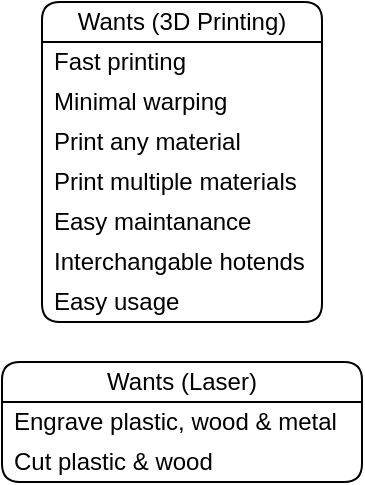 <mxfile version="28.0.4" pages="5">
  <diagram id="Po2pCZQetynPa6UtJCph" name="Wants">
    <mxGraphModel dx="820" dy="493" grid="1" gridSize="10" guides="1" tooltips="1" connect="1" arrows="1" fold="1" page="1" pageScale="1" pageWidth="260" pageHeight="320" math="0" shadow="0">
      <root>
        <mxCell id="0" />
        <mxCell id="1" parent="0" />
        <mxCell id="ad3TUtg6l8N-cGFmsKA3-9" value="Wants (Laser)" style="swimlane;fontStyle=0;childLayout=stackLayout;horizontal=1;startSize=20;horizontalStack=0;resizeParent=1;resizeParentMax=0;resizeLast=0;collapsible=0;marginBottom=0;whiteSpace=wrap;html=1;rounded=1;container=1;" vertex="1" parent="1">
          <mxGeometry x="40" y="220" width="180" height="60" as="geometry" />
        </mxCell>
        <mxCell id="ad3TUtg6l8N-cGFmsKA3-10" value="Engrave plastic, wood &amp;amp; metal" style="text;strokeColor=none;fillColor=none;align=left;verticalAlign=middle;spacingLeft=4;spacingRight=4;overflow=hidden;points=[[0,0.5],[1,0.5]];portConstraint=eastwest;rotatable=0;whiteSpace=wrap;html=1;" vertex="1" parent="ad3TUtg6l8N-cGFmsKA3-9">
          <mxGeometry y="20" width="180" height="20" as="geometry" />
        </mxCell>
        <mxCell id="ad3TUtg6l8N-cGFmsKA3-11" value="Cut plastic &amp;amp; wood" style="text;strokeColor=none;fillColor=none;align=left;verticalAlign=middle;spacingLeft=4;spacingRight=4;overflow=hidden;points=[[0,0.5],[1,0.5]];portConstraint=eastwest;rotatable=0;whiteSpace=wrap;html=1;" vertex="1" parent="ad3TUtg6l8N-cGFmsKA3-9">
          <mxGeometry y="40" width="180" height="20" as="geometry" />
        </mxCell>
        <mxCell id="ad3TUtg6l8N-cGFmsKA3-27" value="Wants (3D Printing)" style="swimlane;fontStyle=0;childLayout=stackLayout;horizontal=1;startSize=20;horizontalStack=0;resizeParent=1;resizeParentMax=0;resizeLast=0;collapsible=0;marginBottom=0;whiteSpace=wrap;html=1;rounded=1;container=1;" vertex="1" parent="1">
          <mxGeometry x="60" y="40" width="140" height="160" as="geometry" />
        </mxCell>
        <mxCell id="ad3TUtg6l8N-cGFmsKA3-28" value="Fast printing" style="text;strokeColor=none;fillColor=none;align=left;verticalAlign=middle;spacingLeft=4;spacingRight=4;overflow=hidden;points=[[0,0.5],[1,0.5]];portConstraint=eastwest;rotatable=0;whiteSpace=wrap;html=1;" vertex="1" parent="ad3TUtg6l8N-cGFmsKA3-27">
          <mxGeometry y="20" width="140" height="20" as="geometry" />
        </mxCell>
        <mxCell id="ad3TUtg6l8N-cGFmsKA3-29" value="Minimal warping" style="text;strokeColor=none;fillColor=none;align=left;verticalAlign=middle;spacingLeft=4;spacingRight=4;overflow=hidden;points=[[0,0.5],[1,0.5]];portConstraint=eastwest;rotatable=0;whiteSpace=wrap;html=1;" vertex="1" parent="ad3TUtg6l8N-cGFmsKA3-27">
          <mxGeometry y="40" width="140" height="20" as="geometry" />
        </mxCell>
        <mxCell id="ad3TUtg6l8N-cGFmsKA3-30" value="Print any material" style="text;strokeColor=none;fillColor=none;align=left;verticalAlign=middle;spacingLeft=4;spacingRight=4;overflow=hidden;points=[[0,0.5],[1,0.5]];portConstraint=eastwest;rotatable=0;whiteSpace=wrap;html=1;" vertex="1" parent="ad3TUtg6l8N-cGFmsKA3-27">
          <mxGeometry y="60" width="140" height="20" as="geometry" />
        </mxCell>
        <mxCell id="ad3TUtg6l8N-cGFmsKA3-34" value="Print multiple materials" style="text;strokeColor=none;fillColor=none;align=left;verticalAlign=middle;spacingLeft=4;spacingRight=4;overflow=hidden;points=[[0,0.5],[1,0.5]];portConstraint=eastwest;rotatable=0;whiteSpace=wrap;html=1;" vertex="1" parent="ad3TUtg6l8N-cGFmsKA3-27">
          <mxGeometry y="80" width="140" height="20" as="geometry" />
        </mxCell>
        <mxCell id="ad3TUtg6l8N-cGFmsKA3-33" value="Easy maintanance" style="text;strokeColor=none;fillColor=none;align=left;verticalAlign=middle;spacingLeft=4;spacingRight=4;overflow=hidden;points=[[0,0.5],[1,0.5]];portConstraint=eastwest;rotatable=0;whiteSpace=wrap;html=1;" vertex="1" parent="ad3TUtg6l8N-cGFmsKA3-27">
          <mxGeometry y="100" width="140" height="20" as="geometry" />
        </mxCell>
        <mxCell id="ad3TUtg6l8N-cGFmsKA3-32" value="Interchangable hotends" style="text;strokeColor=none;fillColor=none;align=left;verticalAlign=middle;spacingLeft=4;spacingRight=4;overflow=hidden;points=[[0,0.5],[1,0.5]];portConstraint=eastwest;rotatable=0;whiteSpace=wrap;html=1;" vertex="1" parent="ad3TUtg6l8N-cGFmsKA3-27">
          <mxGeometry y="120" width="140" height="20" as="geometry" />
        </mxCell>
        <mxCell id="ad3TUtg6l8N-cGFmsKA3-31" value="Easy usage" style="text;strokeColor=none;fillColor=none;align=left;verticalAlign=middle;spacingLeft=4;spacingRight=4;overflow=hidden;points=[[0,0.5],[1,0.5]];portConstraint=eastwest;rotatable=0;whiteSpace=wrap;html=1;" vertex="1" parent="ad3TUtg6l8N-cGFmsKA3-27">
          <mxGeometry y="140" width="140" height="20" as="geometry" />
        </mxCell>
      </root>
    </mxGraphModel>
  </diagram>
  <diagram id="ydm_9wmG1MoZfnwv8v6f" name="Brainstorm">
    <mxGraphModel dx="1414" dy="850" grid="1" gridSize="10" guides="1" tooltips="1" connect="1" arrows="1" fold="1" page="1" pageScale="1" pageWidth="1500" pageHeight="1000" math="0" shadow="0">
      <root>
        <mxCell id="0" />
        <mxCell id="1" parent="0" />
        <mxCell id="gwhMM3s7mrPHOdrvY1Yq-3" value="" style="rounded=0;orthogonalLoop=1;jettySize=auto;html=1;exitX=1;exitY=0.5;exitDx=0;exitDy=0;entryX=0;entryY=0.5;entryDx=0;entryDy=0;" edge="1" parent="1" source="gwhMM3s7mrPHOdrvY1Yq-1" target="gwhMM3s7mrPHOdrvY1Yq-2">
          <mxGeometry relative="1" as="geometry">
            <mxPoint x="320" y="110" as="sourcePoint" />
          </mxGeometry>
        </mxCell>
        <mxCell id="gwhMM3s7mrPHOdrvY1Yq-6" style="edgeStyle=none;shape=connector;rounded=0;orthogonalLoop=1;jettySize=auto;html=1;exitX=1;exitY=0.5;exitDx=0;exitDy=0;entryX=0;entryY=0.5;entryDx=0;entryDy=0;strokeColor=default;align=center;verticalAlign=middle;fontFamily=Helvetica;fontSize=11;fontColor=default;labelBackgroundColor=default;endArrow=classic;" edge="1" parent="1" source="gwhMM3s7mrPHOdrvY1Yq-1" target="gwhMM3s7mrPHOdrvY1Yq-4">
          <mxGeometry relative="1" as="geometry" />
        </mxCell>
        <mxCell id="gwhMM3s7mrPHOdrvY1Yq-8" style="edgeStyle=none;shape=connector;rounded=0;orthogonalLoop=1;jettySize=auto;html=1;exitX=1;exitY=0.5;exitDx=0;exitDy=0;entryX=0;entryY=0.5;entryDx=0;entryDy=0;strokeColor=default;align=center;verticalAlign=middle;fontFamily=Helvetica;fontSize=11;fontColor=default;labelBackgroundColor=default;endArrow=classic;" edge="1" parent="1" source="gwhMM3s7mrPHOdrvY1Yq-1" target="gwhMM3s7mrPHOdrvY1Yq-7">
          <mxGeometry relative="1" as="geometry" />
        </mxCell>
        <mxCell id="gwhMM3s7mrPHOdrvY1Yq-10" style="edgeStyle=none;shape=connector;rounded=0;orthogonalLoop=1;jettySize=auto;html=1;exitX=1;exitY=0.5;exitDx=0;exitDy=0;entryX=0;entryY=0.5;entryDx=0;entryDy=0;strokeColor=default;align=center;verticalAlign=middle;fontFamily=Helvetica;fontSize=11;fontColor=default;labelBackgroundColor=default;endArrow=classic;" edge="1" parent="1" source="gwhMM3s7mrPHOdrvY1Yq-1" target="gwhMM3s7mrPHOdrvY1Yq-9">
          <mxGeometry relative="1" as="geometry" />
        </mxCell>
        <mxCell id="gwhMM3s7mrPHOdrvY1Yq-12" style="edgeStyle=none;shape=connector;rounded=0;orthogonalLoop=1;jettySize=auto;html=1;exitX=1;exitY=0.5;exitDx=0;exitDy=0;entryX=0;entryY=0.5;entryDx=0;entryDy=0;strokeColor=default;align=center;verticalAlign=middle;fontFamily=Helvetica;fontSize=11;fontColor=default;labelBackgroundColor=default;endArrow=classic;" edge="1" parent="1" source="gwhMM3s7mrPHOdrvY1Yq-1" target="gwhMM3s7mrPHOdrvY1Yq-11">
          <mxGeometry relative="1" as="geometry" />
        </mxCell>
        <mxCell id="gwhMM3s7mrPHOdrvY1Yq-14" style="edgeStyle=none;shape=connector;rounded=0;orthogonalLoop=1;jettySize=auto;html=1;exitX=1;exitY=0.5;exitDx=0;exitDy=0;entryX=0;entryY=0.5;entryDx=0;entryDy=0;strokeColor=default;align=center;verticalAlign=middle;fontFamily=Helvetica;fontSize=11;fontColor=default;labelBackgroundColor=default;endArrow=classic;" edge="1" parent="1" source="gwhMM3s7mrPHOdrvY1Yq-1" target="gwhMM3s7mrPHOdrvY1Yq-13">
          <mxGeometry relative="1" as="geometry" />
        </mxCell>
        <mxCell id="gwhMM3s7mrPHOdrvY1Yq-1" value="As the Raven Motion system is designed for speed, a laser toolhead actually makes sense" style="rounded=1;whiteSpace=wrap;html=1;absoluteArcSize=1;" vertex="1" parent="1">
          <mxGeometry x="40" y="190" width="260" height="40" as="geometry" />
        </mxCell>
        <mxCell id="gwhMM3s7mrPHOdrvY1Yq-2" value="The cooling system for the toolhead must be designed for extraction mode as well" style="rounded=1;whiteSpace=wrap;html=1;absoluteArcSize=1;" vertex="1" parent="1">
          <mxGeometry x="380" y="40" width="280" height="40" as="geometry" />
        </mxCell>
        <mxCell id="gwhMM3s7mrPHOdrvY1Yq-4" value="The entire fabricator must be sealed (not hermetically sealed, but enough to prevent smoke)" style="rounded=1;whiteSpace=wrap;html=1;absoluteArcSize=1;" vertex="1" parent="1">
          <mxGeometry x="380" y="100" width="280" height="40" as="geometry" />
        </mxCell>
        <mxCell id="gwhMM3s7mrPHOdrvY1Yq-7" value="All panels must block wavelengths used by the laser toolhead" style="rounded=1;whiteSpace=wrap;html=1;absoluteArcSize=1;" vertex="1" parent="1">
          <mxGeometry x="380" y="160" width="280" height="40" as="geometry" />
        </mxCell>
        <mxCell id="gwhMM3s7mrPHOdrvY1Yq-9" value="The build plate must either be interchangable between the FDM mode and laser cutter mode" style="rounded=1;whiteSpace=wrap;html=1;absoluteArcSize=1;" vertex="1" parent="1">
          <mxGeometry x="380" y="220" width="280" height="40" as="geometry" />
        </mxCell>
        <mxCell id="gwhMM3s7mrPHOdrvY1Yq-11" value="Fire safety is key, and multiple systems must be inplace to protect the user incase a fire breaks out" style="rounded=1;whiteSpace=wrap;html=1;absoluteArcSize=1;" vertex="1" parent="1">
          <mxGeometry x="380" y="280" width="280" height="40" as="geometry" />
        </mxCell>
        <mxCell id="gwhMM3s7mrPHOdrvY1Yq-13" value="Any and all components that could be in contact with fire must be heat resistant and noncombustible" style="rounded=1;whiteSpace=wrap;html=1;absoluteArcSize=1;" vertex="1" parent="1">
          <mxGeometry x="380" y="340" width="280" height="40" as="geometry" />
        </mxCell>
      </root>
    </mxGraphModel>
  </diagram>
  <diagram name="Overall" id="1koTbxVyu0m_SG0vViTK">
    <mxGraphModel dx="2050" dy="1233" grid="1" gridSize="10" guides="1" tooltips="1" connect="1" arrows="1" fold="1" page="1" pageScale="1" pageWidth="1800" pageHeight="1200" math="0" shadow="0">
      <root>
        <mxCell id="0" />
        <mxCell id="1" parent="0" />
        <mxCell id="-09GqD7vYZgRkRjQ0-ax-1" value="Tool Carriage" style="swimlane;fontStyle=0;childLayout=stackLayout;horizontal=1;startSize=20;horizontalStack=0;resizeParent=1;resizeParentMax=0;resizeLast=0;collapsible=0;marginBottom=0;whiteSpace=wrap;html=1;rounded=1;container=1;" parent="1" vertex="1">
          <mxGeometry x="880" y="160" width="120" height="80" as="geometry" />
        </mxCell>
        <mxCell id="-09GqD7vYZgRkRjQ0-ax-2" value="Camera" style="text;strokeColor=none;fillColor=none;align=left;verticalAlign=middle;spacingLeft=4;spacingRight=4;overflow=hidden;points=[[0,0.5],[1,0.5]];portConstraint=eastwest;rotatable=0;whiteSpace=wrap;html=1;" parent="-09GqD7vYZgRkRjQ0-ax-1" vertex="1">
          <mxGeometry y="20" width="120" height="20" as="geometry" />
        </mxCell>
        <mxCell id="-09GqD7vYZgRkRjQ0-ax-3" value="Address LEDs" style="text;strokeColor=none;fillColor=none;align=left;verticalAlign=middle;spacingLeft=4;spacingRight=4;overflow=hidden;points=[[0,0.5],[1,0.5]];portConstraint=eastwest;rotatable=0;whiteSpace=wrap;html=1;" parent="-09GqD7vYZgRkRjQ0-ax-1" vertex="1">
          <mxGeometry y="40" width="120" height="20" as="geometry" />
        </mxCell>
        <mxCell id="-09GqD7vYZgRkRjQ0-ax-4" value="Pins" style="text;strokeColor=none;fillColor=none;align=left;verticalAlign=middle;spacingLeft=4;spacingRight=4;overflow=hidden;points=[[0,0.5],[1,0.5]];portConstraint=eastwest;rotatable=0;whiteSpace=wrap;html=1;" parent="-09GqD7vYZgRkRjQ0-ax-1" vertex="1">
          <mxGeometry y="60" width="120" height="20" as="geometry" />
        </mxCell>
        <mxCell id="-09GqD7vYZgRkRjQ0-ax-12" value="Tool Carriage Pins" style="swimlane;fontStyle=0;childLayout=stackLayout;horizontal=1;startSize=20;horizontalStack=0;resizeParent=1;resizeParentMax=0;resizeLast=0;collapsible=0;marginBottom=0;whiteSpace=wrap;html=1;rounded=1;container=1;" parent="1" vertex="1">
          <mxGeometry x="1020" y="160" width="120" height="220" as="geometry" />
        </mxCell>
        <mxCell id="-09GqD7vYZgRkRjQ0-ax-13" value="4P Heater" style="text;strokeColor=#d6b656;fillColor=#fff2cc;align=left;verticalAlign=middle;spacingLeft=4;spacingRight=4;overflow=hidden;points=[[0,0.5],[1,0.5]];portConstraint=eastwest;rotatable=0;whiteSpace=wrap;html=1;" parent="-09GqD7vYZgRkRjQ0-ax-12" vertex="1">
          <mxGeometry y="20" width="120" height="20" as="geometry" />
        </mxCell>
        <mxCell id="-09GqD7vYZgRkRjQ0-ax-14" value="2P Heater Temp" style="text;strokeColor=#6c8ebf;fillColor=#dae8fc;align=left;verticalAlign=middle;spacingLeft=4;spacingRight=4;overflow=hidden;points=[[0,0.5],[1,0.5]];portConstraint=eastwest;rotatable=0;whiteSpace=wrap;html=1;" parent="-09GqD7vYZgRkRjQ0-ax-12" vertex="1">
          <mxGeometry y="40" width="120" height="20" as="geometry" />
        </mxCell>
        <mxCell id="B7QFjlorRXZImNpkXBTe-34" value="2P I2C Accel" style="text;strokeColor=#23445d;fillColor=#bac8d3;align=left;verticalAlign=middle;spacingLeft=4;spacingRight=4;overflow=hidden;points=[[0,0.5],[1,0.5]];portConstraint=eastwest;rotatable=0;whiteSpace=wrap;html=1;" parent="-09GqD7vYZgRkRjQ0-ax-12" vertex="1">
          <mxGeometry y="60" width="120" height="20" as="geometry" />
        </mxCell>
        <mxCell id="-09GqD7vYZgRkRjQ0-ax-15" value="2P System Power" style="text;strokeColor=#0e8088;fillColor=#b0e3e6;align=left;verticalAlign=middle;spacingLeft=4;spacingRight=4;overflow=hidden;points=[[0,0.5],[1,0.5]];portConstraint=eastwest;rotatable=0;whiteSpace=wrap;html=1;" parent="-09GqD7vYZgRkRjQ0-ax-12" vertex="1">
          <mxGeometry y="80" width="120" height="20" as="geometry" />
        </mxCell>
        <mxCell id="-09GqD7vYZgRkRjQ0-ax-20" value="2P 5V Power" style="text;strokeColor=#9673a6;fillColor=#e1d5e7;align=left;verticalAlign=middle;spacingLeft=4;spacingRight=4;overflow=hidden;points=[[0,0.5],[1,0.5]];portConstraint=eastwest;rotatable=0;whiteSpace=wrap;html=1;" parent="-09GqD7vYZgRkRjQ0-ax-12" vertex="1">
          <mxGeometry y="100" width="120" height="20" as="geometry" />
        </mxCell>
        <mxCell id="-09GqD7vYZgRkRjQ0-ax-19" value="1P Adj Fan" style="text;strokeColor=#b85450;fillColor=#f8cecc;align=left;verticalAlign=middle;spacingLeft=4;spacingRight=4;overflow=hidden;points=[[0,0.5],[1,0.5]];portConstraint=eastwest;rotatable=0;whiteSpace=wrap;html=1;" parent="-09GqD7vYZgRkRjQ0-ax-12" vertex="1">
          <mxGeometry y="120" width="120" height="20" as="geometry" />
        </mxCell>
        <mxCell id="-09GqD7vYZgRkRjQ0-ax-21" value="1P Address LED" style="text;strokeColor=#82b366;fillColor=#d5e8d4;align=left;verticalAlign=middle;spacingLeft=4;spacingRight=4;overflow=hidden;points=[[0,0.5],[1,0.5]];portConstraint=eastwest;rotatable=0;whiteSpace=wrap;html=1;" parent="-09GqD7vYZgRkRjQ0-ax-12" vertex="1">
          <mxGeometry y="140" width="120" height="20" as="geometry" />
        </mxCell>
        <mxCell id="-09GqD7vYZgRkRjQ0-ax-18" value="2P GPIO" style="text;strokeColor=#d79b00;fillColor=#ffe6cc;align=left;verticalAlign=middle;spacingLeft=4;spacingRight=4;overflow=hidden;points=[[0,0.5],[1,0.5]];portConstraint=eastwest;rotatable=0;whiteSpace=wrap;html=1;" parent="-09GqD7vYZgRkRjQ0-ax-12" vertex="1">
          <mxGeometry y="160" width="120" height="20" as="geometry" />
        </mxCell>
        <mxCell id="B7QFjlorRXZImNpkXBTe-50" value="4P Motor" style="text;strokeColor=#56517e;fillColor=#d0cee2;align=left;verticalAlign=middle;spacingLeft=4;spacingRight=4;overflow=hidden;points=[[0,0.5],[1,0.5]];portConstraint=eastwest;rotatable=0;whiteSpace=wrap;html=1;" parent="-09GqD7vYZgRkRjQ0-ax-12" vertex="1">
          <mxGeometry y="180" width="120" height="20" as="geometry" />
        </mxCell>
        <mxCell id="B7QFjlorRXZImNpkXBTe-44" value="2P GND" style="text;align=left;verticalAlign=middle;spacingLeft=4;spacingRight=4;overflow=hidden;points=[[0,0.5],[1,0.5]];portConstraint=eastwest;rotatable=0;whiteSpace=wrap;html=1;" parent="-09GqD7vYZgRkRjQ0-ax-12" vertex="1">
          <mxGeometry y="200" width="120" height="20" as="geometry" />
        </mxCell>
        <mxCell id="-09GqD7vYZgRkRjQ0-ax-25" value="Inputs" style="swimlane;fontStyle=0;childLayout=stackLayout;horizontal=1;startSize=20;horizontalStack=0;resizeParent=1;resizeParentMax=0;resizeLast=0;collapsible=0;marginBottom=0;whiteSpace=wrap;html=1;rounded=1;container=1;" parent="1" vertex="1">
          <mxGeometry x="880" y="260" width="120" height="40" as="geometry" />
        </mxCell>
        <mxCell id="-09GqD7vYZgRkRjQ0-ax-26" value="USB 2.0 PD 100W" style="text;strokeColor=none;fillColor=none;align=left;verticalAlign=middle;spacingLeft=4;spacingRight=4;overflow=hidden;points=[[0,0.5],[1,0.5]];portConstraint=eastwest;rotatable=0;whiteSpace=wrap;html=1;" parent="-09GqD7vYZgRkRjQ0-ax-25" vertex="1">
          <mxGeometry y="20" width="120" height="20" as="geometry" />
        </mxCell>
        <mxCell id="B7QFjlorRXZImNpkXBTe-55" value="" style="rounded=1;whiteSpace=wrap;html=1;fontFamily=Helvetica;fontSize=11;fontColor=default;labelBackgroundColor=default;absoluteArcSize=1;container=1;dropTarget=1;collapsible=0;recursiveResize=0;" parent="1" vertex="1">
          <mxGeometry x="1240" y="160" width="50" height="50" as="geometry" />
        </mxCell>
        <mxCell id="B7QFjlorRXZImNpkXBTe-51" value="" style="ellipse;whiteSpace=wrap;html=1;aspect=fixed;fillColor=#d0cee2;strokeColor=#56517e;" parent="B7QFjlorRXZImNpkXBTe-55" vertex="1">
          <mxGeometry x="30" y="10" width="10" height="10" as="geometry" />
        </mxCell>
        <mxCell id="B7QFjlorRXZImNpkXBTe-52" value="" style="ellipse;whiteSpace=wrap;html=1;aspect=fixed;fillColor=#d0cee2;strokeColor=#56517e;" parent="B7QFjlorRXZImNpkXBTe-55" vertex="1">
          <mxGeometry x="30" y="30" width="10" height="10" as="geometry" />
        </mxCell>
        <mxCell id="B7QFjlorRXZImNpkXBTe-53" value="" style="ellipse;whiteSpace=wrap;html=1;aspect=fixed;fillColor=#d0cee2;strokeColor=#56517e;" parent="B7QFjlorRXZImNpkXBTe-55" vertex="1">
          <mxGeometry x="10" y="10" width="10" height="10" as="geometry" />
        </mxCell>
        <mxCell id="B7QFjlorRXZImNpkXBTe-54" value="" style="ellipse;whiteSpace=wrap;html=1;aspect=fixed;fillColor=#d0cee2;strokeColor=#56517e;" parent="B7QFjlorRXZImNpkXBTe-55" vertex="1">
          <mxGeometry x="10" y="30" width="10" height="10" as="geometry" />
        </mxCell>
        <mxCell id="B7QFjlorRXZImNpkXBTe-56" value="" style="rounded=1;whiteSpace=wrap;html=1;" parent="1" vertex="1">
          <mxGeometry x="1160" y="160" width="50" height="50" as="geometry" />
        </mxCell>
        <mxCell id="B7QFjlorRXZImNpkXBTe-40" value="" style="ellipse;whiteSpace=wrap;html=1;aspect=fixed;fillColor=#fff2cc;strokeColor=#d6b656;" parent="1" vertex="1">
          <mxGeometry x="1190" y="170" width="10" height="10" as="geometry" />
        </mxCell>
        <mxCell id="B7QFjlorRXZImNpkXBTe-41" value="" style="ellipse;whiteSpace=wrap;html=1;aspect=fixed;fillColor=#fff2cc;strokeColor=#d6b656;" parent="1" vertex="1">
          <mxGeometry x="1190" y="190" width="10" height="10" as="geometry" />
        </mxCell>
        <mxCell id="B7QFjlorRXZImNpkXBTe-42" value="" style="ellipse;whiteSpace=wrap;html=1;aspect=fixed;fillColor=#fff2cc;strokeColor=#d6b656;" parent="1" vertex="1">
          <mxGeometry x="1170" y="170" width="10" height="10" as="geometry" />
        </mxCell>
        <mxCell id="B7QFjlorRXZImNpkXBTe-43" value="" style="ellipse;whiteSpace=wrap;html=1;aspect=fixed;fillColor=#fff2cc;strokeColor=#d6b656;" parent="1" vertex="1">
          <mxGeometry x="1170" y="190" width="10" height="10" as="geometry" />
        </mxCell>
        <mxCell id="B7QFjlorRXZImNpkXBTe-57" value="" style="rounded=1;whiteSpace=wrap;html=1;fontFamily=Helvetica;fontSize=11;fontColor=default;labelBackgroundColor=default;absoluteArcSize=1;container=1;dropTarget=1;collapsible=0;recursiveResize=0;" parent="1" vertex="1">
          <mxGeometry x="1210" y="160" width="30" height="50" as="geometry" />
        </mxCell>
        <mxCell id="B7QFjlorRXZImNpkXBTe-22" value="" style="ellipse;whiteSpace=wrap;html=1;aspect=fixed;fillColor=#dae8fc;strokeColor=#6c8ebf;" parent="B7QFjlorRXZImNpkXBTe-57" vertex="1">
          <mxGeometry x="10" y="10" width="10" height="10" as="geometry" />
        </mxCell>
        <mxCell id="B7QFjlorRXZImNpkXBTe-46" value="" style="ellipse;whiteSpace=wrap;html=1;aspect=fixed;fillColor=#dae8fc;strokeColor=#6c8ebf;" parent="B7QFjlorRXZImNpkXBTe-57" vertex="1">
          <mxGeometry x="10" y="30" width="10" height="10" as="geometry" />
        </mxCell>
        <mxCell id="B7QFjlorRXZImNpkXBTe-58" value="" style="rounded=1;whiteSpace=wrap;html=1;fontFamily=Helvetica;fontSize=11;fontColor=default;labelBackgroundColor=default;absoluteArcSize=1;container=1;dropTarget=1;collapsible=0;recursiveResize=0;" parent="1" vertex="1">
          <mxGeometry x="1290" y="160" width="70" height="50" as="geometry" />
        </mxCell>
        <mxCell id="B7QFjlorRXZImNpkXBTe-59" value="" style="ellipse;whiteSpace=wrap;html=1;aspect=fixed;fillColor=#ffe6cc;strokeColor=#d79b00;" parent="B7QFjlorRXZImNpkXBTe-58" vertex="1">
          <mxGeometry x="30" y="10" width="10" height="10" as="geometry" />
        </mxCell>
        <mxCell id="B7QFjlorRXZImNpkXBTe-60" value="" style="ellipse;whiteSpace=wrap;html=1;aspect=fixed;fillColor=#ffe6cc;strokeColor=#d79b00;" parent="B7QFjlorRXZImNpkXBTe-58" vertex="1">
          <mxGeometry x="30" y="30" width="10" height="10" as="geometry" />
        </mxCell>
        <mxCell id="B7QFjlorRXZImNpkXBTe-61" value="" style="ellipse;whiteSpace=wrap;html=1;aspect=fixed;fillColor=#f8cecc;strokeColor=#b85450;" parent="B7QFjlorRXZImNpkXBTe-58" vertex="1">
          <mxGeometry x="10" y="10" width="10" height="10" as="geometry" />
        </mxCell>
        <mxCell id="B7QFjlorRXZImNpkXBTe-62" value="" style="ellipse;whiteSpace=wrap;html=1;aspect=fixed;fillColor=#d5e8d4;strokeColor=#82b366;" parent="B7QFjlorRXZImNpkXBTe-58" vertex="1">
          <mxGeometry x="10" y="30" width="10" height="10" as="geometry" />
        </mxCell>
        <mxCell id="B7QFjlorRXZImNpkXBTe-63" value="" style="ellipse;whiteSpace=wrap;html=1;aspect=fixed;fillColor=#bac8d3;strokeColor=#23445d;" parent="B7QFjlorRXZImNpkXBTe-58" vertex="1">
          <mxGeometry x="50" y="10" width="10" height="10" as="geometry" />
        </mxCell>
        <mxCell id="B7QFjlorRXZImNpkXBTe-64" value="" style="ellipse;whiteSpace=wrap;html=1;aspect=fixed;fillColor=#bac8d3;strokeColor=#23445d;" parent="B7QFjlorRXZImNpkXBTe-58" vertex="1">
          <mxGeometry x="50" y="30" width="10" height="10" as="geometry" />
        </mxCell>
        <mxCell id="B7QFjlorRXZImNpkXBTe-70" value="" style="rounded=1;whiteSpace=wrap;html=1;fontFamily=Helvetica;fontSize=11;fontColor=default;labelBackgroundColor=default;absoluteArcSize=1;container=1;dropTarget=1;collapsible=0;recursiveResize=0;" parent="1" vertex="1">
          <mxGeometry x="1360" y="160" width="70" height="50" as="geometry" />
        </mxCell>
        <mxCell id="B7QFjlorRXZImNpkXBTe-71" value="" style="ellipse;whiteSpace=wrap;html=1;aspect=fixed;" parent="B7QFjlorRXZImNpkXBTe-70" vertex="1">
          <mxGeometry x="30" y="10" width="10" height="10" as="geometry" />
        </mxCell>
        <mxCell id="B7QFjlorRXZImNpkXBTe-72" value="" style="ellipse;whiteSpace=wrap;html=1;aspect=fixed;" parent="B7QFjlorRXZImNpkXBTe-70" vertex="1">
          <mxGeometry x="30" y="30" width="10" height="10" as="geometry" />
        </mxCell>
        <mxCell id="B7QFjlorRXZImNpkXBTe-73" value="" style="ellipse;whiteSpace=wrap;html=1;aspect=fixed;fillColor=#e1d5e7;strokeColor=#9673a6;" parent="B7QFjlorRXZImNpkXBTe-70" vertex="1">
          <mxGeometry x="10" y="10" width="10" height="10" as="geometry" />
        </mxCell>
        <mxCell id="B7QFjlorRXZImNpkXBTe-74" value="" style="ellipse;whiteSpace=wrap;html=1;aspect=fixed;fillColor=#e1d5e7;strokeColor=#9673a6;" parent="B7QFjlorRXZImNpkXBTe-70" vertex="1">
          <mxGeometry x="10" y="30" width="10" height="10" as="geometry" />
        </mxCell>
        <mxCell id="B7QFjlorRXZImNpkXBTe-75" value="" style="ellipse;whiteSpace=wrap;html=1;aspect=fixed;fillColor=#b0e3e6;strokeColor=#0e8088;" parent="B7QFjlorRXZImNpkXBTe-70" vertex="1">
          <mxGeometry x="50" y="10" width="10" height="10" as="geometry" />
        </mxCell>
        <mxCell id="B7QFjlorRXZImNpkXBTe-76" value="" style="ellipse;whiteSpace=wrap;html=1;aspect=fixed;fillColor=#b0e3e6;strokeColor=#0e8088;" parent="B7QFjlorRXZImNpkXBTe-70" vertex="1">
          <mxGeometry x="50" y="30" width="10" height="10" as="geometry" />
        </mxCell>
        <mxCell id="UdTMku777LsirgwFu7B1-1" value="Motors" style="rounded=0;whiteSpace=wrap;html=1;" parent="1" vertex="1">
          <mxGeometry x="1000" y="520" width="120" height="160" as="geometry" />
        </mxCell>
        <mxCell id="UdTMku777LsirgwFu7B1-2" value="Motors" style="rounded=0;whiteSpace=wrap;html=1;" parent="1" vertex="1">
          <mxGeometry x="1520" y="520" width="120" height="160" as="geometry" />
        </mxCell>
        <mxCell id="UdTMku777LsirgwFu7B1-3" value="" style="rounded=0;whiteSpace=wrap;html=1;" parent="1" vertex="1">
          <mxGeometry x="1000" y="680" width="640" height="60" as="geometry" />
        </mxCell>
        <mxCell id="UdTMku777LsirgwFu7B1-4" value="Print Head" style="rounded=0;whiteSpace=wrap;html=1;" parent="1" vertex="1">
          <mxGeometry x="1260" y="580" width="120" height="100" as="geometry" />
        </mxCell>
        <mxCell id="UdTMku777LsirgwFu7B1-6" value="" style="shape=trapezoid;perimeter=trapezoidPerimeter;whiteSpace=wrap;html=1;fixedSize=1;" parent="1" vertex="1">
          <mxGeometry x="1260" y="520" width="120" height="60" as="geometry" />
        </mxCell>
        <mxCell id="UdTMku777LsirgwFu7B1-7" value="" style="rounded=0;whiteSpace=wrap;html=1;" parent="1" vertex="1">
          <mxGeometry x="1000" y="740" width="60" height="440" as="geometry" />
        </mxCell>
        <mxCell id="UdTMku777LsirgwFu7B1-8" value="" style="rounded=0;whiteSpace=wrap;html=1;" parent="1" vertex="1">
          <mxGeometry x="1580" y="740" width="60" height="440" as="geometry" />
        </mxCell>
        <mxCell id="UdTMku777LsirgwFu7B1-9" value="" style="rounded=0;whiteSpace=wrap;html=1;" parent="1" vertex="1">
          <mxGeometry x="1060" y="1030" width="520" height="60" as="geometry" />
        </mxCell>
        <mxCell id="UdTMku777LsirgwFu7B1-10" value="Electronics box" style="rounded=0;whiteSpace=wrap;html=1;" parent="1" vertex="1">
          <mxGeometry x="1060" y="1090" width="520" height="90" as="geometry" />
        </mxCell>
        <mxCell id="UdTMku777LsirgwFu7B1-11" value="Moving Bed" style="rounded=0;whiteSpace=wrap;html=1;" parent="1" vertex="1">
          <mxGeometry x="1080" y="920" width="480" height="40" as="geometry" />
        </mxCell>
        <mxCell id="tqBjogt0iOUtp1MA-j1x-54" value="" style="rounded=0;whiteSpace=wrap;html=1;fontFamily=Helvetica;fontSize=11;fontColor=default;labelBackgroundColor=default;absoluteArcSize=1;container=1;dropTarget=1;collapsible=0;recursiveResize=0;" parent="1" vertex="1">
          <mxGeometry x="40" y="80" width="800" height="800" as="geometry" />
        </mxCell>
        <mxCell id="iKL3acUNgVN4E1kFw8Ze-22" value="Nozzle Position Checker" style="rounded=0;whiteSpace=wrap;html=1;" parent="tqBjogt0iOUtp1MA-j1x-54" vertex="1">
          <mxGeometry x="80" y="640" width="60" height="60" as="geometry" />
        </mxCell>
        <mxCell id="iKL3acUNgVN4E1kFw8Ze-19" value="Bed Size: 580 x 560mm&lt;div&gt;Actual Heated Area: 500 x 500mm&lt;/div&gt;" style="rounded=0;whiteSpace=wrap;html=1;" parent="tqBjogt0iOUtp1MA-j1x-54" vertex="1">
          <mxGeometry x="150" y="200" width="500" height="500" as="geometry" />
        </mxCell>
        <mxCell id="tqBjogt0iOUtp1MA-j1x-2" value="" style="rounded=0;whiteSpace=wrap;html=1;" parent="tqBjogt0iOUtp1MA-j1x-54" vertex="1">
          <mxGeometry width="40" height="40" as="geometry" />
        </mxCell>
        <mxCell id="tqBjogt0iOUtp1MA-j1x-3" value="" style="rounded=0;whiteSpace=wrap;html=1;" parent="tqBjogt0iOUtp1MA-j1x-54" vertex="1">
          <mxGeometry x="760" width="40" height="40" as="geometry" />
        </mxCell>
        <mxCell id="tqBjogt0iOUtp1MA-j1x-4" value="" style="rounded=0;whiteSpace=wrap;html=1;" parent="tqBjogt0iOUtp1MA-j1x-54" vertex="1">
          <mxGeometry x="760" y="760" width="40" height="40" as="geometry" />
        </mxCell>
        <mxCell id="tqBjogt0iOUtp1MA-j1x-5" value="" style="rounded=0;whiteSpace=wrap;html=1;" parent="tqBjogt0iOUtp1MA-j1x-54" vertex="1">
          <mxGeometry y="760" width="40" height="40" as="geometry" />
        </mxCell>
        <mxCell id="tqBjogt0iOUtp1MA-j1x-6" value="" style="rounded=0;whiteSpace=wrap;html=1;" parent="tqBjogt0iOUtp1MA-j1x-54" vertex="1">
          <mxGeometry x="20" y="40" width="20" height="720" as="geometry" />
        </mxCell>
        <mxCell id="tqBjogt0iOUtp1MA-j1x-7" value="" style="rounded=0;whiteSpace=wrap;html=1;" parent="tqBjogt0iOUtp1MA-j1x-54" vertex="1">
          <mxGeometry x="760" y="40" width="20" height="720" as="geometry" />
        </mxCell>
        <mxCell id="tqBjogt0iOUtp1MA-j1x-8" value="" style="rounded=0;whiteSpace=wrap;html=1;" parent="tqBjogt0iOUtp1MA-j1x-54" vertex="1">
          <mxGeometry x="40" y="20" width="720" height="20" as="geometry" />
        </mxCell>
        <mxCell id="tqBjogt0iOUtp1MA-j1x-20" value="" style="rounded=1;whiteSpace=wrap;html=1;fontFamily=Helvetica;fontSize=11;fontColor=default;labelBackgroundColor=default;absoluteArcSize=1;container=1;dropTarget=1;collapsible=0;recursiveResize=0;arcSize=6;" parent="tqBjogt0iOUtp1MA-j1x-54" vertex="1">
          <mxGeometry x="10" y="40" width="40" height="40" as="geometry" />
        </mxCell>
        <mxCell id="tqBjogt0iOUtp1MA-j1x-24" value="" style="ellipse;whiteSpace=wrap;html=1;aspect=fixed;" parent="tqBjogt0iOUtp1MA-j1x-20" vertex="1">
          <mxGeometry x="10" y="10" width="20" height="20" as="geometry" />
        </mxCell>
        <mxCell id="tqBjogt0iOUtp1MA-j1x-25" value="" style="rounded=1;whiteSpace=wrap;html=1;fontFamily=Helvetica;fontSize=11;fontColor=default;labelBackgroundColor=default;absoluteArcSize=1;container=1;dropTarget=1;collapsible=0;recursiveResize=0;arcSize=6;" parent="tqBjogt0iOUtp1MA-j1x-54" vertex="1">
          <mxGeometry x="10" y="720" width="40" height="40" as="geometry" />
        </mxCell>
        <mxCell id="tqBjogt0iOUtp1MA-j1x-26" value="" style="ellipse;whiteSpace=wrap;html=1;aspect=fixed;" parent="tqBjogt0iOUtp1MA-j1x-25" vertex="1">
          <mxGeometry x="10" y="10" width="20" height="20" as="geometry" />
        </mxCell>
        <mxCell id="tqBjogt0iOUtp1MA-j1x-27" value="" style="rounded=1;whiteSpace=wrap;html=1;fontFamily=Helvetica;fontSize=11;fontColor=default;labelBackgroundColor=default;absoluteArcSize=1;container=1;dropTarget=1;collapsible=0;recursiveResize=0;arcSize=6;" parent="tqBjogt0iOUtp1MA-j1x-54" vertex="1">
          <mxGeometry x="750" y="720" width="40" height="40" as="geometry" />
        </mxCell>
        <mxCell id="tqBjogt0iOUtp1MA-j1x-28" value="" style="ellipse;whiteSpace=wrap;html=1;aspect=fixed;" parent="tqBjogt0iOUtp1MA-j1x-27" vertex="1">
          <mxGeometry x="10" y="10" width="20" height="20" as="geometry" />
        </mxCell>
        <mxCell id="tqBjogt0iOUtp1MA-j1x-29" value="" style="rounded=1;whiteSpace=wrap;html=1;fontFamily=Helvetica;fontSize=11;fontColor=default;labelBackgroundColor=default;absoluteArcSize=1;container=1;dropTarget=1;collapsible=0;recursiveResize=0;arcSize=6;" parent="tqBjogt0iOUtp1MA-j1x-54" vertex="1">
          <mxGeometry x="750" y="40" width="40" height="40" as="geometry" />
        </mxCell>
        <mxCell id="tqBjogt0iOUtp1MA-j1x-30" value="" style="ellipse;whiteSpace=wrap;html=1;aspect=fixed;" parent="tqBjogt0iOUtp1MA-j1x-29" vertex="1">
          <mxGeometry x="10" y="10" width="20" height="20" as="geometry" />
        </mxCell>
        <mxCell id="tqBjogt0iOUtp1MA-j1x-35" style="edgeStyle=none;shape=connector;rounded=0;orthogonalLoop=1;jettySize=auto;html=1;exitX=1;exitY=0.5;exitDx=0;exitDy=0;entryX=0;entryY=0.5;entryDx=0;entryDy=0;strokeColor=#FFB366;strokeWidth=3;align=center;verticalAlign=middle;fontFamily=Helvetica;fontSize=11;fontColor=default;labelBackgroundColor=default;startFill=0;endArrow=none;dashed=1;flowAnimation=1;" parent="tqBjogt0iOUtp1MA-j1x-54" source="tqBjogt0iOUtp1MA-j1x-26" target="tqBjogt0iOUtp1MA-j1x-17" edge="1">
          <mxGeometry relative="1" as="geometry" />
        </mxCell>
        <mxCell id="iKL3acUNgVN4E1kFw8Ze-21" value="Nozzle&lt;div&gt;Cleaner&lt;/div&gt;" style="rounded=0;whiteSpace=wrap;html=1;" parent="tqBjogt0iOUtp1MA-j1x-54" vertex="1">
          <mxGeometry x="80" y="500" width="60" height="130" as="geometry" />
        </mxCell>
        <mxCell id="tqBjogt0iOUtp1MA-j1x-53" value="" style="group;recursiveResize=0;" parent="tqBjogt0iOUtp1MA-j1x-54" vertex="1" connectable="0">
          <mxGeometry x="10" y="90" width="780" height="110" as="geometry" />
        </mxCell>
        <mxCell id="tqBjogt0iOUtp1MA-j1x-9" value="" style="rounded=0;whiteSpace=wrap;html=1;" parent="tqBjogt0iOUtp1MA-j1x-53" vertex="1">
          <mxGeometry width="40" height="60" as="geometry" />
        </mxCell>
        <mxCell id="tqBjogt0iOUtp1MA-j1x-11" value="" style="rounded=0;whiteSpace=wrap;html=1;" parent="tqBjogt0iOUtp1MA-j1x-53" vertex="1">
          <mxGeometry x="740" width="40" height="60" as="geometry" />
        </mxCell>
        <mxCell id="tqBjogt0iOUtp1MA-j1x-12" value="" style="rounded=0;whiteSpace=wrap;html=1;" parent="tqBjogt0iOUtp1MA-j1x-53" vertex="1">
          <mxGeometry y="20" width="780" height="20" as="geometry" />
        </mxCell>
        <mxCell id="tqBjogt0iOUtp1MA-j1x-16" value="" style="ellipse;whiteSpace=wrap;html=1;aspect=fixed;" parent="tqBjogt0iOUtp1MA-j1x-53" vertex="1">
          <mxGeometry x="10" width="20" height="20" as="geometry" />
        </mxCell>
        <mxCell id="tqBjogt0iOUtp1MA-j1x-17" value="" style="ellipse;whiteSpace=wrap;html=1;aspect=fixed;" parent="tqBjogt0iOUtp1MA-j1x-53" vertex="1">
          <mxGeometry x="30" y="40" width="20" height="20" as="geometry" />
        </mxCell>
        <mxCell id="tqBjogt0iOUtp1MA-j1x-18" value="" style="ellipse;whiteSpace=wrap;html=1;aspect=fixed;" parent="tqBjogt0iOUtp1MA-j1x-53" vertex="1">
          <mxGeometry x="730" y="40" width="20" height="20" as="geometry" />
        </mxCell>
        <mxCell id="tqBjogt0iOUtp1MA-j1x-19" value="" style="ellipse;whiteSpace=wrap;html=1;aspect=fixed;" parent="tqBjogt0iOUtp1MA-j1x-53" vertex="1">
          <mxGeometry x="750" width="20" height="20" as="geometry" />
        </mxCell>
        <mxCell id="tqBjogt0iOUtp1MA-j1x-38" style="edgeStyle=none;shape=connector;rounded=0;orthogonalLoop=1;jettySize=auto;html=1;exitX=0.5;exitY=0;exitDx=0;exitDy=0;entryX=0;entryY=0.75;entryDx=0;entryDy=0;strokeColor=#FFB366;strokeWidth=3;align=center;verticalAlign=middle;fontFamily=Helvetica;fontSize=11;fontColor=default;labelBackgroundColor=default;startFill=0;endArrow=none;dashed=1;flowAnimation=1;" parent="tqBjogt0iOUtp1MA-j1x-53" source="tqBjogt0iOUtp1MA-j1x-17" target="tqBjogt0iOUtp1MA-j1x-14" edge="1">
          <mxGeometry relative="1" as="geometry" />
        </mxCell>
        <mxCell id="tqBjogt0iOUtp1MA-j1x-52" style="edgeStyle=none;shape=connector;rounded=0;orthogonalLoop=1;jettySize=auto;html=1;exitX=0.5;exitY=1;exitDx=0;exitDy=0;entryX=0;entryY=0.25;entryDx=0;entryDy=0;dashed=1;strokeColor=#6c8ebf;strokeWidth=3;align=center;verticalAlign=middle;fontFamily=Helvetica;fontSize=11;fontColor=default;labelBackgroundColor=default;startFill=0;endArrow=none;fillColor=#dae8fc;flowAnimation=1;" parent="tqBjogt0iOUtp1MA-j1x-53" source="tqBjogt0iOUtp1MA-j1x-16" target="tqBjogt0iOUtp1MA-j1x-14" edge="1">
          <mxGeometry relative="1" as="geometry" />
        </mxCell>
        <mxCell id="iKL3acUNgVN4E1kFw8Ze-16" value="" style="rounded=0;whiteSpace=wrap;html=1;fillColor=none;strokeColor=none;" parent="tqBjogt0iOUtp1MA-j1x-53" vertex="1">
          <mxGeometry width="780" height="110" as="geometry" />
        </mxCell>
        <mxCell id="iKL3acUNgVN4E1kFw8Ze-20" value="" style="group" parent="tqBjogt0iOUtp1MA-j1x-53" vertex="1" connectable="0">
          <mxGeometry x="60" y="10" width="80" height="100" as="geometry" />
        </mxCell>
        <mxCell id="tqBjogt0iOUtp1MA-j1x-14" value="Tool&lt;div&gt;Carriage&lt;/div&gt;" style="rounded=0;whiteSpace=wrap;html=1;" parent="iKL3acUNgVN4E1kFw8Ze-20" vertex="1">
          <mxGeometry x="10" width="60" height="40" as="geometry" />
        </mxCell>
        <mxCell id="tqBjogt0iOUtp1MA-j1x-15" value="Tool Head" style="rounded=0;whiteSpace=wrap;html=1;" parent="iKL3acUNgVN4E1kFw8Ze-20" vertex="1">
          <mxGeometry y="40" width="80" height="60" as="geometry" />
        </mxCell>
        <mxCell id="tqBjogt0iOUtp1MA-j1x-48" style="edgeStyle=none;shape=connector;rounded=0;orthogonalLoop=1;jettySize=auto;html=1;exitX=1;exitY=0.75;exitDx=0;exitDy=0;entryX=0.5;entryY=0;entryDx=0;entryDy=0;dashed=1;strokeColor=#6c8ebf;strokeWidth=3;align=center;verticalAlign=middle;fontFamily=Helvetica;fontSize=11;fontColor=default;labelBackgroundColor=default;startFill=0;endArrow=none;fillColor=#dae8fc;flowAnimation=1;" parent="tqBjogt0iOUtp1MA-j1x-53" source="tqBjogt0iOUtp1MA-j1x-14" target="tqBjogt0iOUtp1MA-j1x-18" edge="1">
          <mxGeometry relative="1" as="geometry" />
        </mxCell>
        <mxCell id="tqBjogt0iOUtp1MA-j1x-45" style="edgeStyle=none;shape=connector;rounded=0;orthogonalLoop=1;jettySize=auto;html=1;exitX=1;exitY=0.25;exitDx=0;exitDy=0;entryX=0.5;entryY=1;entryDx=0;entryDy=0;dashed=1;strokeColor=#FFB366;strokeWidth=3;align=center;verticalAlign=middle;fontFamily=Helvetica;fontSize=11;fontColor=default;labelBackgroundColor=default;startFill=0;endArrow=none;flowAnimation=1;" parent="tqBjogt0iOUtp1MA-j1x-53" source="tqBjogt0iOUtp1MA-j1x-14" target="tqBjogt0iOUtp1MA-j1x-19" edge="1">
          <mxGeometry relative="1" as="geometry" />
        </mxCell>
        <mxCell id="tqBjogt0iOUtp1MA-j1x-47" style="edgeStyle=none;shape=connector;rounded=0;orthogonalLoop=1;jettySize=auto;html=1;exitX=1;exitY=0.5;exitDx=0;exitDy=0;entryX=0;entryY=0.5;entryDx=0;entryDy=0;dashed=1;strokeColor=#6c8ebf;strokeWidth=3;align=center;verticalAlign=middle;fontFamily=Helvetica;fontSize=11;fontColor=default;labelBackgroundColor=default;startFill=0;endArrow=none;fillColor=#dae8fc;flowAnimation=1;" parent="tqBjogt0iOUtp1MA-j1x-54" source="tqBjogt0iOUtp1MA-j1x-18" target="tqBjogt0iOUtp1MA-j1x-28" edge="1">
          <mxGeometry relative="1" as="geometry" />
        </mxCell>
        <mxCell id="tqBjogt0iOUtp1MA-j1x-51" style="edgeStyle=none;shape=connector;rounded=0;orthogonalLoop=1;jettySize=auto;html=1;exitX=0;exitY=0.5;exitDx=0;exitDy=0;dashed=1;strokeColor=#6c8ebf;strokeWidth=3;align=center;verticalAlign=middle;fontFamily=Helvetica;fontSize=11;fontColor=default;labelBackgroundColor=default;startFill=0;endArrow=none;fillColor=#dae8fc;entryX=0;entryY=0.5;entryDx=0;entryDy=0;flowAnimation=1;" parent="tqBjogt0iOUtp1MA-j1x-54" source="tqBjogt0iOUtp1MA-j1x-24" target="tqBjogt0iOUtp1MA-j1x-16" edge="1">
          <mxGeometry relative="1" as="geometry">
            <mxPoint x="-20" y="350" as="targetPoint" />
          </mxGeometry>
        </mxCell>
        <mxCell id="tqBjogt0iOUtp1MA-j1x-44" style="edgeStyle=none;shape=connector;rounded=0;orthogonalLoop=1;jettySize=auto;html=1;exitX=1;exitY=0.5;exitDx=0;exitDy=0;dashed=1;strokeColor=#FFB366;strokeWidth=3;align=center;verticalAlign=middle;fontFamily=Helvetica;fontSize=11;fontColor=default;labelBackgroundColor=default;startFill=0;endArrow=none;entryX=1;entryY=0.5;entryDx=0;entryDy=0;flowAnimation=1;" parent="tqBjogt0iOUtp1MA-j1x-54" source="tqBjogt0iOUtp1MA-j1x-19" target="tqBjogt0iOUtp1MA-j1x-30" edge="1">
          <mxGeometry relative="1" as="geometry">
            <mxPoint x="900" y="290" as="sourcePoint" />
          </mxGeometry>
        </mxCell>
        <mxCell id="tqBjogt0iOUtp1MA-j1x-43" style="edgeStyle=none;shape=connector;rounded=0;orthogonalLoop=1;jettySize=auto;html=1;exitX=0.5;exitY=0;exitDx=0;exitDy=0;entryX=0.5;entryY=0;entryDx=0;entryDy=0;dashed=1;strokeColor=#FFB366;strokeWidth=3;align=center;verticalAlign=middle;fontFamily=Helvetica;fontSize=11;fontColor=default;labelBackgroundColor=default;startFill=0;endArrow=none;flowAnimation=1;" parent="tqBjogt0iOUtp1MA-j1x-54" source="tqBjogt0iOUtp1MA-j1x-30" target="tqBjogt0iOUtp1MA-j1x-24" edge="1">
          <mxGeometry relative="1" as="geometry" />
        </mxCell>
        <mxCell id="tqBjogt0iOUtp1MA-j1x-50" style="edgeStyle=none;shape=connector;rounded=0;orthogonalLoop=1;jettySize=auto;html=1;exitX=0.5;exitY=0;exitDx=0;exitDy=0;entryX=0.5;entryY=0;entryDx=0;entryDy=0;dashed=1;strokeColor=#6c8ebf;strokeWidth=3;align=center;verticalAlign=middle;fontFamily=Helvetica;fontSize=11;fontColor=default;labelBackgroundColor=default;startFill=0;endArrow=none;fillColor=#dae8fc;flowAnimation=1;" parent="tqBjogt0iOUtp1MA-j1x-54" source="tqBjogt0iOUtp1MA-j1x-30" target="tqBjogt0iOUtp1MA-j1x-24" edge="1">
          <mxGeometry relative="1" as="geometry" />
        </mxCell>
        <mxCell id="tqBjogt0iOUtp1MA-j1x-31" style="rounded=0;orthogonalLoop=1;jettySize=auto;html=1;exitX=0;exitY=0.5;exitDx=0;exitDy=0;entryX=0;entryY=0.5;entryDx=0;entryDy=0;endArrow=none;startFill=0;strokeWidth=3;strokeColor=#FFB366;dashed=1;flowAnimation=1;" parent="tqBjogt0iOUtp1MA-j1x-54" source="tqBjogt0iOUtp1MA-j1x-24" target="tqBjogt0iOUtp1MA-j1x-26" edge="1">
          <mxGeometry relative="1" as="geometry" />
        </mxCell>
        <mxCell id="tqBjogt0iOUtp1MA-j1x-49" style="edgeStyle=none;shape=connector;rounded=0;orthogonalLoop=1;jettySize=auto;html=1;exitX=1;exitY=0.5;exitDx=0;exitDy=0;entryX=1;entryY=0.5;entryDx=0;entryDy=0;dashed=1;strokeColor=#6c8ebf;strokeWidth=3;align=center;verticalAlign=middle;fontFamily=Helvetica;fontSize=11;fontColor=default;labelBackgroundColor=default;startFill=0;endArrow=none;fillColor=#dae8fc;flowAnimation=1;" parent="tqBjogt0iOUtp1MA-j1x-54" source="tqBjogt0iOUtp1MA-j1x-28" target="tqBjogt0iOUtp1MA-j1x-30" edge="1">
          <mxGeometry relative="1" as="geometry" />
        </mxCell>
      </root>
    </mxGraphModel>
  </diagram>
  <diagram id="ZsW1-ER_KbNpetLqzkXc" name="Print Head">
    <mxGraphModel dx="1025" dy="617" grid="1" gridSize="10" guides="1" tooltips="1" connect="1" arrows="1" fold="1" page="1" pageScale="1" pageWidth="1500" pageHeight="5000" math="0" shadow="0">
      <root>
        <mxCell id="0" />
        <mxCell id="1" parent="0" />
        <mxCell id="GK_A4xQCCMhFzYjJ2mD5-1" value="Print Head" style="rounded=0;whiteSpace=wrap;html=1;" parent="1" vertex="1">
          <mxGeometry x="320" y="200" width="120" height="160" as="geometry" />
        </mxCell>
        <mxCell id="5bojX0e9AjqdM43oGQ_y-1" value="Tool Carriage" style="swimlane;fontStyle=0;childLayout=stackLayout;horizontal=1;startSize=20;horizontalStack=0;resizeParent=1;resizeParentMax=0;resizeLast=0;collapsible=0;marginBottom=0;whiteSpace=wrap;html=1;rounded=1;container=1;" parent="1" vertex="1">
          <mxGeometry x="560" y="160" width="120" height="80" as="geometry" />
        </mxCell>
        <mxCell id="5bojX0e9AjqdM43oGQ_y-2" value="Camera" style="text;strokeColor=none;fillColor=none;align=left;verticalAlign=middle;spacingLeft=4;spacingRight=4;overflow=hidden;points=[[0,0.5],[1,0.5]];portConstraint=eastwest;rotatable=0;whiteSpace=wrap;html=1;" parent="5bojX0e9AjqdM43oGQ_y-1" vertex="1">
          <mxGeometry y="20" width="120" height="20" as="geometry" />
        </mxCell>
        <mxCell id="5bojX0e9AjqdM43oGQ_y-3" value="Address LEDs" style="text;strokeColor=none;fillColor=none;align=left;verticalAlign=middle;spacingLeft=4;spacingRight=4;overflow=hidden;points=[[0,0.5],[1,0.5]];portConstraint=eastwest;rotatable=0;whiteSpace=wrap;html=1;" parent="5bojX0e9AjqdM43oGQ_y-1" vertex="1">
          <mxGeometry y="40" width="120" height="20" as="geometry" />
        </mxCell>
        <mxCell id="5bojX0e9AjqdM43oGQ_y-4" value="Pins" style="text;strokeColor=none;fillColor=none;align=left;verticalAlign=middle;spacingLeft=4;spacingRight=4;overflow=hidden;points=[[0,0.5],[1,0.5]];portConstraint=eastwest;rotatable=0;whiteSpace=wrap;html=1;" parent="5bojX0e9AjqdM43oGQ_y-1" vertex="1">
          <mxGeometry y="60" width="120" height="20" as="geometry" />
        </mxCell>
        <mxCell id="5bojX0e9AjqdM43oGQ_y-5" value="Tool Carriage Pins" style="swimlane;fontStyle=0;childLayout=stackLayout;horizontal=1;startSize=20;horizontalStack=0;resizeParent=1;resizeParentMax=0;resizeLast=0;collapsible=0;marginBottom=0;whiteSpace=wrap;html=1;rounded=1;container=1;" parent="1" vertex="1">
          <mxGeometry x="700" y="160" width="120" height="220" as="geometry" />
        </mxCell>
        <mxCell id="5bojX0e9AjqdM43oGQ_y-6" value="4P Heater" style="text;strokeColor=#d6b656;fillColor=#fff2cc;align=left;verticalAlign=middle;spacingLeft=4;spacingRight=4;overflow=hidden;points=[[0,0.5],[1,0.5]];portConstraint=eastwest;rotatable=0;whiteSpace=wrap;html=1;" parent="5bojX0e9AjqdM43oGQ_y-5" vertex="1">
          <mxGeometry y="20" width="120" height="20" as="geometry" />
        </mxCell>
        <mxCell id="5bojX0e9AjqdM43oGQ_y-7" value="2P Heater Temp" style="text;strokeColor=#6c8ebf;fillColor=#dae8fc;align=left;verticalAlign=middle;spacingLeft=4;spacingRight=4;overflow=hidden;points=[[0,0.5],[1,0.5]];portConstraint=eastwest;rotatable=0;whiteSpace=wrap;html=1;" parent="5bojX0e9AjqdM43oGQ_y-5" vertex="1">
          <mxGeometry y="40" width="120" height="20" as="geometry" />
        </mxCell>
        <mxCell id="5bojX0e9AjqdM43oGQ_y-8" value="2P I2C Accel" style="text;strokeColor=#23445d;fillColor=#bac8d3;align=left;verticalAlign=middle;spacingLeft=4;spacingRight=4;overflow=hidden;points=[[0,0.5],[1,0.5]];portConstraint=eastwest;rotatable=0;whiteSpace=wrap;html=1;" parent="5bojX0e9AjqdM43oGQ_y-5" vertex="1">
          <mxGeometry y="60" width="120" height="20" as="geometry" />
        </mxCell>
        <mxCell id="5bojX0e9AjqdM43oGQ_y-9" value="2P System Power" style="text;strokeColor=#0e8088;fillColor=#b0e3e6;align=left;verticalAlign=middle;spacingLeft=4;spacingRight=4;overflow=hidden;points=[[0,0.5],[1,0.5]];portConstraint=eastwest;rotatable=0;whiteSpace=wrap;html=1;" parent="5bojX0e9AjqdM43oGQ_y-5" vertex="1">
          <mxGeometry y="80" width="120" height="20" as="geometry" />
        </mxCell>
        <mxCell id="5bojX0e9AjqdM43oGQ_y-10" value="2P 5V Power" style="text;strokeColor=#9673a6;fillColor=#e1d5e7;align=left;verticalAlign=middle;spacingLeft=4;spacingRight=4;overflow=hidden;points=[[0,0.5],[1,0.5]];portConstraint=eastwest;rotatable=0;whiteSpace=wrap;html=1;" parent="5bojX0e9AjqdM43oGQ_y-5" vertex="1">
          <mxGeometry y="100" width="120" height="20" as="geometry" />
        </mxCell>
        <mxCell id="5bojX0e9AjqdM43oGQ_y-11" value="1P Adj Fan" style="text;strokeColor=#b85450;fillColor=#f8cecc;align=left;verticalAlign=middle;spacingLeft=4;spacingRight=4;overflow=hidden;points=[[0,0.5],[1,0.5]];portConstraint=eastwest;rotatable=0;whiteSpace=wrap;html=1;" parent="5bojX0e9AjqdM43oGQ_y-5" vertex="1">
          <mxGeometry y="120" width="120" height="20" as="geometry" />
        </mxCell>
        <mxCell id="5bojX0e9AjqdM43oGQ_y-12" value="1P Address LED" style="text;strokeColor=#82b366;fillColor=#d5e8d4;align=left;verticalAlign=middle;spacingLeft=4;spacingRight=4;overflow=hidden;points=[[0,0.5],[1,0.5]];portConstraint=eastwest;rotatable=0;whiteSpace=wrap;html=1;" parent="5bojX0e9AjqdM43oGQ_y-5" vertex="1">
          <mxGeometry y="140" width="120" height="20" as="geometry" />
        </mxCell>
        <mxCell id="5bojX0e9AjqdM43oGQ_y-13" value="2P GPIO" style="text;strokeColor=#d79b00;fillColor=#ffe6cc;align=left;verticalAlign=middle;spacingLeft=4;spacingRight=4;overflow=hidden;points=[[0,0.5],[1,0.5]];portConstraint=eastwest;rotatable=0;whiteSpace=wrap;html=1;" parent="5bojX0e9AjqdM43oGQ_y-5" vertex="1">
          <mxGeometry y="160" width="120" height="20" as="geometry" />
        </mxCell>
        <mxCell id="5bojX0e9AjqdM43oGQ_y-14" value="4P Motor" style="text;strokeColor=#56517e;fillColor=#d0cee2;align=left;verticalAlign=middle;spacingLeft=4;spacingRight=4;overflow=hidden;points=[[0,0.5],[1,0.5]];portConstraint=eastwest;rotatable=0;whiteSpace=wrap;html=1;" parent="5bojX0e9AjqdM43oGQ_y-5" vertex="1">
          <mxGeometry y="180" width="120" height="20" as="geometry" />
        </mxCell>
        <mxCell id="5bojX0e9AjqdM43oGQ_y-15" value="2P GND" style="text;align=left;verticalAlign=middle;spacingLeft=4;spacingRight=4;overflow=hidden;points=[[0,0.5],[1,0.5]];portConstraint=eastwest;rotatable=0;whiteSpace=wrap;html=1;" parent="5bojX0e9AjqdM43oGQ_y-5" vertex="1">
          <mxGeometry y="200" width="120" height="20" as="geometry" />
        </mxCell>
        <mxCell id="5bojX0e9AjqdM43oGQ_y-16" value="" style="rounded=1;whiteSpace=wrap;html=1;fontFamily=Helvetica;fontSize=11;fontColor=default;labelBackgroundColor=default;absoluteArcSize=1;container=1;dropTarget=1;collapsible=0;recursiveResize=0;" parent="1" vertex="1">
          <mxGeometry x="920" y="160" width="50" height="50" as="geometry" />
        </mxCell>
        <mxCell id="5bojX0e9AjqdM43oGQ_y-17" value="" style="ellipse;whiteSpace=wrap;html=1;aspect=fixed;fillColor=#d0cee2;strokeColor=#56517e;" parent="5bojX0e9AjqdM43oGQ_y-16" vertex="1">
          <mxGeometry x="30" y="10" width="10" height="10" as="geometry" />
        </mxCell>
        <mxCell id="5bojX0e9AjqdM43oGQ_y-18" value="" style="ellipse;whiteSpace=wrap;html=1;aspect=fixed;fillColor=#d0cee2;strokeColor=#56517e;" parent="5bojX0e9AjqdM43oGQ_y-16" vertex="1">
          <mxGeometry x="30" y="30" width="10" height="10" as="geometry" />
        </mxCell>
        <mxCell id="5bojX0e9AjqdM43oGQ_y-19" value="" style="ellipse;whiteSpace=wrap;html=1;aspect=fixed;fillColor=#d0cee2;strokeColor=#56517e;" parent="5bojX0e9AjqdM43oGQ_y-16" vertex="1">
          <mxGeometry x="10" y="10" width="10" height="10" as="geometry" />
        </mxCell>
        <mxCell id="5bojX0e9AjqdM43oGQ_y-20" value="" style="ellipse;whiteSpace=wrap;html=1;aspect=fixed;fillColor=#d0cee2;strokeColor=#56517e;" parent="5bojX0e9AjqdM43oGQ_y-16" vertex="1">
          <mxGeometry x="10" y="30" width="10" height="10" as="geometry" />
        </mxCell>
        <mxCell id="5bojX0e9AjqdM43oGQ_y-21" value="" style="rounded=1;whiteSpace=wrap;html=1;" parent="1" vertex="1">
          <mxGeometry x="840" y="160" width="50" height="50" as="geometry" />
        </mxCell>
        <mxCell id="5bojX0e9AjqdM43oGQ_y-22" value="" style="ellipse;whiteSpace=wrap;html=1;aspect=fixed;fillColor=#fff2cc;strokeColor=#d6b656;" parent="1" vertex="1">
          <mxGeometry x="870" y="170" width="10" height="10" as="geometry" />
        </mxCell>
        <mxCell id="5bojX0e9AjqdM43oGQ_y-23" value="" style="ellipse;whiteSpace=wrap;html=1;aspect=fixed;fillColor=#fff2cc;strokeColor=#d6b656;" parent="1" vertex="1">
          <mxGeometry x="870" y="190" width="10" height="10" as="geometry" />
        </mxCell>
        <mxCell id="5bojX0e9AjqdM43oGQ_y-24" value="" style="ellipse;whiteSpace=wrap;html=1;aspect=fixed;fillColor=#fff2cc;strokeColor=#d6b656;" parent="1" vertex="1">
          <mxGeometry x="850" y="170" width="10" height="10" as="geometry" />
        </mxCell>
        <mxCell id="5bojX0e9AjqdM43oGQ_y-25" value="" style="ellipse;whiteSpace=wrap;html=1;aspect=fixed;fillColor=#fff2cc;strokeColor=#d6b656;" parent="1" vertex="1">
          <mxGeometry x="850" y="190" width="10" height="10" as="geometry" />
        </mxCell>
        <mxCell id="5bojX0e9AjqdM43oGQ_y-26" value="" style="rounded=1;whiteSpace=wrap;html=1;fontFamily=Helvetica;fontSize=11;fontColor=default;labelBackgroundColor=default;absoluteArcSize=1;container=1;dropTarget=1;collapsible=0;recursiveResize=0;" parent="1" vertex="1">
          <mxGeometry x="890" y="160" width="30" height="50" as="geometry" />
        </mxCell>
        <mxCell id="5bojX0e9AjqdM43oGQ_y-27" value="" style="ellipse;whiteSpace=wrap;html=1;aspect=fixed;fillColor=#dae8fc;strokeColor=#6c8ebf;" parent="5bojX0e9AjqdM43oGQ_y-26" vertex="1">
          <mxGeometry x="10" y="10" width="10" height="10" as="geometry" />
        </mxCell>
        <mxCell id="5bojX0e9AjqdM43oGQ_y-28" value="" style="ellipse;whiteSpace=wrap;html=1;aspect=fixed;fillColor=#dae8fc;strokeColor=#6c8ebf;" parent="5bojX0e9AjqdM43oGQ_y-26" vertex="1">
          <mxGeometry x="10" y="30" width="10" height="10" as="geometry" />
        </mxCell>
        <mxCell id="5bojX0e9AjqdM43oGQ_y-29" value="" style="rounded=1;whiteSpace=wrap;html=1;fontFamily=Helvetica;fontSize=11;fontColor=default;labelBackgroundColor=default;absoluteArcSize=1;container=1;dropTarget=1;collapsible=0;recursiveResize=0;" parent="1" vertex="1">
          <mxGeometry x="970" y="160" width="70" height="50" as="geometry" />
        </mxCell>
        <mxCell id="5bojX0e9AjqdM43oGQ_y-30" value="" style="ellipse;whiteSpace=wrap;html=1;aspect=fixed;fillColor=#ffe6cc;strokeColor=#d79b00;" parent="5bojX0e9AjqdM43oGQ_y-29" vertex="1">
          <mxGeometry x="30" y="10" width="10" height="10" as="geometry" />
        </mxCell>
        <mxCell id="5bojX0e9AjqdM43oGQ_y-31" value="" style="ellipse;whiteSpace=wrap;html=1;aspect=fixed;fillColor=#ffe6cc;strokeColor=#d79b00;" parent="5bojX0e9AjqdM43oGQ_y-29" vertex="1">
          <mxGeometry x="30" y="30" width="10" height="10" as="geometry" />
        </mxCell>
        <mxCell id="5bojX0e9AjqdM43oGQ_y-32" value="" style="ellipse;whiteSpace=wrap;html=1;aspect=fixed;fillColor=#f8cecc;strokeColor=#b85450;" parent="5bojX0e9AjqdM43oGQ_y-29" vertex="1">
          <mxGeometry x="10" y="10" width="10" height="10" as="geometry" />
        </mxCell>
        <mxCell id="5bojX0e9AjqdM43oGQ_y-33" value="" style="ellipse;whiteSpace=wrap;html=1;aspect=fixed;fillColor=#d5e8d4;strokeColor=#82b366;" parent="5bojX0e9AjqdM43oGQ_y-29" vertex="1">
          <mxGeometry x="10" y="30" width="10" height="10" as="geometry" />
        </mxCell>
        <mxCell id="5bojX0e9AjqdM43oGQ_y-34" value="" style="ellipse;whiteSpace=wrap;html=1;aspect=fixed;fillColor=#bac8d3;strokeColor=#23445d;" parent="5bojX0e9AjqdM43oGQ_y-29" vertex="1">
          <mxGeometry x="50" y="10" width="10" height="10" as="geometry" />
        </mxCell>
        <mxCell id="5bojX0e9AjqdM43oGQ_y-35" value="" style="ellipse;whiteSpace=wrap;html=1;aspect=fixed;fillColor=#bac8d3;strokeColor=#23445d;" parent="5bojX0e9AjqdM43oGQ_y-29" vertex="1">
          <mxGeometry x="50" y="30" width="10" height="10" as="geometry" />
        </mxCell>
        <mxCell id="5bojX0e9AjqdM43oGQ_y-36" value="" style="rounded=1;whiteSpace=wrap;html=1;fontFamily=Helvetica;fontSize=11;fontColor=default;labelBackgroundColor=default;absoluteArcSize=1;container=1;dropTarget=1;collapsible=0;recursiveResize=0;" parent="1" vertex="1">
          <mxGeometry x="1040" y="160" width="70" height="50" as="geometry" />
        </mxCell>
        <mxCell id="5bojX0e9AjqdM43oGQ_y-37" value="" style="ellipse;whiteSpace=wrap;html=1;aspect=fixed;" parent="5bojX0e9AjqdM43oGQ_y-36" vertex="1">
          <mxGeometry x="30" y="10" width="10" height="10" as="geometry" />
        </mxCell>
        <mxCell id="5bojX0e9AjqdM43oGQ_y-38" value="" style="ellipse;whiteSpace=wrap;html=1;aspect=fixed;" parent="5bojX0e9AjqdM43oGQ_y-36" vertex="1">
          <mxGeometry x="30" y="30" width="10" height="10" as="geometry" />
        </mxCell>
        <mxCell id="5bojX0e9AjqdM43oGQ_y-39" value="" style="ellipse;whiteSpace=wrap;html=1;aspect=fixed;fillColor=#e1d5e7;strokeColor=#9673a6;" parent="5bojX0e9AjqdM43oGQ_y-36" vertex="1">
          <mxGeometry x="10" y="10" width="10" height="10" as="geometry" />
        </mxCell>
        <mxCell id="5bojX0e9AjqdM43oGQ_y-40" value="" style="ellipse;whiteSpace=wrap;html=1;aspect=fixed;fillColor=#e1d5e7;strokeColor=#9673a6;" parent="5bojX0e9AjqdM43oGQ_y-36" vertex="1">
          <mxGeometry x="10" y="30" width="10" height="10" as="geometry" />
        </mxCell>
        <mxCell id="5bojX0e9AjqdM43oGQ_y-41" value="" style="ellipse;whiteSpace=wrap;html=1;aspect=fixed;fillColor=#b0e3e6;strokeColor=#0e8088;" parent="5bojX0e9AjqdM43oGQ_y-36" vertex="1">
          <mxGeometry x="50" y="10" width="10" height="10" as="geometry" />
        </mxCell>
        <mxCell id="5bojX0e9AjqdM43oGQ_y-42" value="" style="ellipse;whiteSpace=wrap;html=1;aspect=fixed;fillColor=#b0e3e6;strokeColor=#0e8088;" parent="5bojX0e9AjqdM43oGQ_y-36" vertex="1">
          <mxGeometry x="50" y="30" width="10" height="10" as="geometry" />
        </mxCell>
        <mxCell id="EiJ-a-xT8u9c9yToSUC0-2" style="edgeStyle=none;shape=connector;rounded=0;orthogonalLoop=1;jettySize=auto;html=1;exitX=1;exitY=0.5;exitDx=0;exitDy=0;entryX=0;entryY=0.5;entryDx=0;entryDy=0;strokeColor=default;align=center;verticalAlign=middle;fontFamily=Helvetica;fontSize=11;fontColor=default;labelBackgroundColor=default;endArrow=classic;" edge="1" parent="1" source="5MPS7wRuySz-DDy94h-O-2" target="EiJ-a-xT8u9c9yToSUC0-1">
          <mxGeometry relative="1" as="geometry" />
        </mxCell>
        <mxCell id="5MPS7wRuySz-DDy94h-O-2" value="USBC&lt;div&gt;3.0 Minimum&lt;/div&gt;" style="rounded=1;whiteSpace=wrap;html=1;absoluteArcSize=1;" parent="1" vertex="1">
          <mxGeometry x="160" y="480" width="80" height="40" as="geometry" />
        </mxCell>
        <mxCell id="5MPS7wRuySz-DDy94h-O-12" style="edgeStyle=none;shape=connector;rounded=0;orthogonalLoop=1;jettySize=auto;html=1;exitX=1;exitY=0.5;exitDx=0;exitDy=0;strokeColor=default;align=center;verticalAlign=middle;fontFamily=Helvetica;fontSize=11;fontColor=default;labelBackgroundColor=default;endArrow=classic;" parent="1" source="5MPS7wRuySz-DDy94h-O-4" target="5MPS7wRuySz-DDy94h-O-8" edge="1">
          <mxGeometry relative="1" as="geometry" />
        </mxCell>
        <mxCell id="5MPS7wRuySz-DDy94h-O-16" style="edgeStyle=none;shape=connector;rounded=0;orthogonalLoop=1;jettySize=auto;html=1;exitX=0.5;exitY=0;exitDx=0;exitDy=0;entryX=0.5;entryY=1;entryDx=0;entryDy=0;strokeColor=default;align=center;verticalAlign=middle;fontFamily=Helvetica;fontSize=11;fontColor=default;labelBackgroundColor=default;endArrow=classic;" parent="1" source="5MPS7wRuySz-DDy94h-O-4" target="5MPS7wRuySz-DDy94h-O-15" edge="1">
          <mxGeometry relative="1" as="geometry" />
        </mxCell>
        <mxCell id="5MPS7wRuySz-DDy94h-O-4" value="MCU" style="rounded=1;whiteSpace=wrap;html=1;absoluteArcSize=1;" parent="1" vertex="1">
          <mxGeometry x="400" y="480" width="80" height="40" as="geometry" />
        </mxCell>
        <mxCell id="5MPS7wRuySz-DDy94h-O-8" value="Ports" style="swimlane;fontStyle=0;childLayout=stackLayout;horizontal=1;startSize=20;horizontalStack=0;resizeParent=1;resizeParentMax=0;resizeLast=0;collapsible=0;marginBottom=0;whiteSpace=wrap;html=1;rounded=1;container=1;fontFamily=Helvetica;fontSize=11;fontColor=default;labelBackgroundColor=default;" parent="1" vertex="1">
          <mxGeometry x="520" y="430" width="80" height="140" as="geometry" />
        </mxCell>
        <mxCell id="5MPS7wRuySz-DDy94h-O-9" value="Heater" style="text;strokeColor=none;fillColor=none;align=left;verticalAlign=middle;spacingLeft=4;spacingRight=4;overflow=hidden;points=[[0,0.5],[1,0.5]];portConstraint=eastwest;rotatable=0;whiteSpace=wrap;html=1;fontFamily=Helvetica;fontSize=11;fontColor=default;labelBackgroundColor=default;" parent="5MPS7wRuySz-DDy94h-O-8" vertex="1">
          <mxGeometry y="20" width="80" height="20" as="geometry" />
        </mxCell>
        <mxCell id="5MPS7wRuySz-DDy94h-O-11" value="Thermister" style="text;strokeColor=none;fillColor=none;align=left;verticalAlign=middle;spacingLeft=4;spacingRight=4;overflow=hidden;points=[[0,0.5],[1,0.5]];portConstraint=eastwest;rotatable=0;whiteSpace=wrap;html=1;fontFamily=Helvetica;fontSize=11;fontColor=default;labelBackgroundColor=default;" parent="5MPS7wRuySz-DDy94h-O-8" vertex="1">
          <mxGeometry y="40" width="80" height="20" as="geometry" />
        </mxCell>
        <mxCell id="5MPS7wRuySz-DDy94h-O-10" value="Fans" style="text;strokeColor=none;fillColor=none;align=left;verticalAlign=middle;spacingLeft=4;spacingRight=4;overflow=hidden;points=[[0,0.5],[1,0.5]];portConstraint=eastwest;rotatable=0;whiteSpace=wrap;html=1;fontFamily=Helvetica;fontSize=11;fontColor=default;labelBackgroundColor=default;" parent="5MPS7wRuySz-DDy94h-O-8" vertex="1">
          <mxGeometry y="60" width="80" height="20" as="geometry" />
        </mxCell>
        <mxCell id="5MPS7wRuySz-DDy94h-O-17" value="Fans Adj" style="text;strokeColor=none;fillColor=none;align=left;verticalAlign=middle;spacingLeft=4;spacingRight=4;overflow=hidden;points=[[0,0.5],[1,0.5]];portConstraint=eastwest;rotatable=0;whiteSpace=wrap;html=1;fontFamily=Helvetica;fontSize=11;fontColor=default;labelBackgroundColor=default;" parent="5MPS7wRuySz-DDy94h-O-8" vertex="1">
          <mxGeometry y="80" width="80" height="20" as="geometry" />
        </mxCell>
        <mxCell id="5MPS7wRuySz-DDy94h-O-13" value="LED" style="text;strokeColor=none;fillColor=none;align=left;verticalAlign=middle;spacingLeft=4;spacingRight=4;overflow=hidden;points=[[0,0.5],[1,0.5]];portConstraint=eastwest;rotatable=0;whiteSpace=wrap;html=1;fontFamily=Helvetica;fontSize=11;fontColor=default;labelBackgroundColor=default;" parent="5MPS7wRuySz-DDy94h-O-8" vertex="1">
          <mxGeometry y="100" width="80" height="20" as="geometry" />
        </mxCell>
        <mxCell id="5MPS7wRuySz-DDy94h-O-14" value="Motor" style="text;strokeColor=none;fillColor=none;align=left;verticalAlign=middle;spacingLeft=4;spacingRight=4;overflow=hidden;points=[[0,0.5],[1,0.5]];portConstraint=eastwest;rotatable=0;whiteSpace=wrap;html=1;fontFamily=Helvetica;fontSize=11;fontColor=default;labelBackgroundColor=default;" parent="5MPS7wRuySz-DDy94h-O-8" vertex="1">
          <mxGeometry y="120" width="80" height="20" as="geometry" />
        </mxCell>
        <mxCell id="5MPS7wRuySz-DDy94h-O-15" value="Accelerometer" style="rounded=1;whiteSpace=wrap;html=1;absoluteArcSize=1;" parent="1" vertex="1">
          <mxGeometry x="400" y="400" width="80" height="40" as="geometry" />
        </mxCell>
        <mxCell id="EiJ-a-xT8u9c9yToSUC0-3" style="edgeStyle=none;shape=connector;rounded=0;orthogonalLoop=1;jettySize=auto;html=1;exitX=1;exitY=0.5;exitDx=0;exitDy=0;entryX=0;entryY=0.5;entryDx=0;entryDy=0;strokeColor=default;align=center;verticalAlign=middle;fontFamily=Helvetica;fontSize=11;fontColor=default;labelBackgroundColor=default;endArrow=classic;" edge="1" parent="1" source="EiJ-a-xT8u9c9yToSUC0-1" target="5MPS7wRuySz-DDy94h-O-4">
          <mxGeometry relative="1" as="geometry" />
        </mxCell>
        <mxCell id="EiJ-a-xT8u9c9yToSUC0-5" style="edgeStyle=none;shape=connector;rounded=0;orthogonalLoop=1;jettySize=auto;html=1;exitX=0.5;exitY=0;exitDx=0;exitDy=0;entryX=0.5;entryY=1;entryDx=0;entryDy=0;strokeColor=default;align=center;verticalAlign=middle;fontFamily=Helvetica;fontSize=11;fontColor=default;labelBackgroundColor=default;endArrow=classic;" edge="1" parent="1" source="EiJ-a-xT8u9c9yToSUC0-1" target="EiJ-a-xT8u9c9yToSUC0-4">
          <mxGeometry relative="1" as="geometry" />
        </mxCell>
        <mxCell id="EiJ-a-xT8u9c9yToSUC0-7" style="edgeStyle=orthogonalEdgeStyle;shape=connector;rounded=0;orthogonalLoop=1;jettySize=auto;html=1;exitX=0.5;exitY=1;exitDx=0;exitDy=0;entryX=0;entryY=0.5;entryDx=0;entryDy=0;strokeColor=default;align=center;verticalAlign=middle;fontFamily=Helvetica;fontSize=11;fontColor=default;labelBackgroundColor=default;endArrow=classic;" edge="1" parent="1" source="EiJ-a-xT8u9c9yToSUC0-1" target="EiJ-a-xT8u9c9yToSUC0-6">
          <mxGeometry relative="1" as="geometry" />
        </mxCell>
        <mxCell id="EiJ-a-xT8u9c9yToSUC0-1" value="USB HUB" style="rounded=1;whiteSpace=wrap;html=1;absoluteArcSize=1;" vertex="1" parent="1">
          <mxGeometry x="280" y="480" width="80" height="40" as="geometry" />
        </mxCell>
        <mxCell id="EiJ-a-xT8u9c9yToSUC0-4" value="Carriage Camera" style="rounded=1;whiteSpace=wrap;html=1;absoluteArcSize=1;" vertex="1" parent="1">
          <mxGeometry x="280" y="400" width="80" height="40" as="geometry" />
        </mxCell>
        <mxCell id="EiJ-a-xT8u9c9yToSUC0-8" value="Misc Ports" style="swimlane;fontStyle=0;childLayout=stackLayout;horizontal=1;startSize=20;horizontalStack=0;resizeParent=1;resizeParentMax=0;resizeLast=0;collapsible=0;marginBottom=0;whiteSpace=wrap;html=1;rounded=1;container=1;fontFamily=Helvetica;fontSize=11;fontColor=default;labelBackgroundColor=default;" vertex="1" parent="1">
          <mxGeometry x="520" y="590" width="80" height="40" as="geometry" />
        </mxCell>
        <mxCell id="EiJ-a-xT8u9c9yToSUC0-6" value="Tool Camera" style="text;strokeColor=none;fillColor=none;align=left;verticalAlign=middle;spacingLeft=4;spacingRight=4;overflow=hidden;points=[[0,0.5],[1,0.5]];portConstraint=eastwest;rotatable=0;whiteSpace=wrap;html=1;fontFamily=Helvetica;fontSize=11;fontColor=default;labelBackgroundColor=default;" vertex="1" parent="EiJ-a-xT8u9c9yToSUC0-8">
          <mxGeometry y="20" width="80" height="20" as="geometry" />
        </mxCell>
      </root>
    </mxGraphModel>
  </diagram>
  <diagram id="PMMB4RqyZRl4bNjYr_fP" name="Electrical">
    <mxGraphModel dx="1414" dy="850" grid="1" gridSize="10" guides="1" tooltips="1" connect="1" arrows="1" fold="1" page="1" pageScale="1" pageWidth="1500" pageHeight="1000" math="0" shadow="0">
      <root>
        <mxCell id="0" />
        <mxCell id="1" parent="0" />
        <mxCell id="OONOdf3GgROn_NDDlv5u-27" style="edgeStyle=none;shape=connector;rounded=0;orthogonalLoop=1;jettySize=auto;html=1;entryX=0.5;entryY=1;entryDx=0;entryDy=0;strokeColor=default;align=center;verticalAlign=middle;fontFamily=Helvetica;fontSize=11;fontColor=default;labelBackgroundColor=default;endArrow=classic;" parent="1" source="OONOdf3GgROn_NDDlv5u-1" target="OONOdf3GgROn_NDDlv5u-3" edge="1">
          <mxGeometry relative="1" as="geometry" />
        </mxCell>
        <mxCell id="OONOdf3GgROn_NDDlv5u-28" style="edgeStyle=none;shape=connector;rounded=0;orthogonalLoop=1;jettySize=auto;html=1;entryX=0.5;entryY=1;entryDx=0;entryDy=0;strokeColor=default;align=center;verticalAlign=middle;fontFamily=Helvetica;fontSize=11;fontColor=default;labelBackgroundColor=default;endArrow=classic;" parent="1" source="OONOdf3GgROn_NDDlv5u-1" target="OONOdf3GgROn_NDDlv5u-4" edge="1">
          <mxGeometry relative="1" as="geometry" />
        </mxCell>
        <mxCell id="OONOdf3GgROn_NDDlv5u-29" style="edgeStyle=none;shape=connector;rounded=0;orthogonalLoop=1;jettySize=auto;html=1;entryX=0.5;entryY=1;entryDx=0;entryDy=0;strokeColor=default;align=center;verticalAlign=middle;fontFamily=Helvetica;fontSize=11;fontColor=default;labelBackgroundColor=default;endArrow=classic;" parent="1" source="OONOdf3GgROn_NDDlv5u-1" target="OONOdf3GgROn_NDDlv5u-5" edge="1">
          <mxGeometry relative="1" as="geometry" />
        </mxCell>
        <mxCell id="OONOdf3GgROn_NDDlv5u-30" style="edgeStyle=none;shape=connector;rounded=0;orthogonalLoop=1;jettySize=auto;html=1;entryX=0.5;entryY=1;entryDx=0;entryDy=0;strokeColor=default;align=center;verticalAlign=middle;fontFamily=Helvetica;fontSize=11;fontColor=default;labelBackgroundColor=default;endArrow=classic;" parent="1" source="OONOdf3GgROn_NDDlv5u-1" target="OONOdf3GgROn_NDDlv5u-6" edge="1">
          <mxGeometry relative="1" as="geometry" />
        </mxCell>
        <mxCell id="OONOdf3GgROn_NDDlv5u-1" value="Octopus Board" style="rounded=1;whiteSpace=wrap;html=1;absoluteArcSize=1;arcSize=12;" parent="1" vertex="1">
          <mxGeometry x="700" y="280" width="100" height="40" as="geometry" />
        </mxCell>
        <mxCell id="OONOdf3GgROn_NDDlv5u-31" style="edgeStyle=none;shape=connector;rounded=0;orthogonalLoop=1;jettySize=auto;html=1;entryX=0.5;entryY=1;entryDx=0;entryDy=0;strokeColor=default;align=center;verticalAlign=middle;fontFamily=Helvetica;fontSize=11;fontColor=default;labelBackgroundColor=default;endArrow=classic;" parent="1" source="OONOdf3GgROn_NDDlv5u-1" target="OONOdf3GgROn_NDDlv5u-11" edge="1">
          <mxGeometry relative="1" as="geometry">
            <mxPoint x="872.5" y="240" as="sourcePoint" />
          </mxGeometry>
        </mxCell>
        <mxCell id="OONOdf3GgROn_NDDlv5u-32" style="edgeStyle=none;shape=connector;rounded=0;orthogonalLoop=1;jettySize=auto;html=1;entryX=0.5;entryY=1;entryDx=0;entryDy=0;strokeColor=default;align=center;verticalAlign=middle;fontFamily=Helvetica;fontSize=11;fontColor=default;labelBackgroundColor=default;endArrow=classic;" parent="1" source="OONOdf3GgROn_NDDlv5u-1" target="OONOdf3GgROn_NDDlv5u-12" edge="1">
          <mxGeometry relative="1" as="geometry">
            <mxPoint x="892.5" y="240" as="sourcePoint" />
          </mxGeometry>
        </mxCell>
        <mxCell id="OONOdf3GgROn_NDDlv5u-33" style="edgeStyle=none;shape=connector;rounded=0;orthogonalLoop=1;jettySize=auto;html=1;entryX=0.5;entryY=1;entryDx=0;entryDy=0;strokeColor=default;align=center;verticalAlign=middle;fontFamily=Helvetica;fontSize=11;fontColor=default;labelBackgroundColor=default;endArrow=classic;" parent="1" source="OONOdf3GgROn_NDDlv5u-1" target="OONOdf3GgROn_NDDlv5u-13" edge="1">
          <mxGeometry relative="1" as="geometry">
            <mxPoint x="912.5" y="240" as="sourcePoint" />
          </mxGeometry>
        </mxCell>
        <mxCell id="OONOdf3GgROn_NDDlv5u-34" style="edgeStyle=none;shape=connector;rounded=0;orthogonalLoop=1;jettySize=auto;html=1;entryX=0.5;entryY=1;entryDx=0;entryDy=0;strokeColor=default;align=center;verticalAlign=middle;fontFamily=Helvetica;fontSize=11;fontColor=default;labelBackgroundColor=default;endArrow=classic;" parent="1" source="OONOdf3GgROn_NDDlv5u-1" target="OONOdf3GgROn_NDDlv5u-14" edge="1">
          <mxGeometry relative="1" as="geometry">
            <mxPoint x="932.5" y="240" as="sourcePoint" />
          </mxGeometry>
        </mxCell>
        <mxCell id="OONOdf3GgROn_NDDlv5u-3" value="CoreXY&lt;div&gt;U1&lt;/div&gt;" style="whiteSpace=wrap;html=1;aspect=fixed;rounded=1;absoluteArcSize=1;arcSize=12;" parent="1" vertex="1">
          <mxGeometry x="440" y="120" width="60" height="60" as="geometry" />
        </mxCell>
        <mxCell id="OONOdf3GgROn_NDDlv5u-4" value="CoreXY&lt;div&gt;U2&lt;/div&gt;" style="whiteSpace=wrap;html=1;aspect=fixed;rounded=1;absoluteArcSize=1;arcSize=12;" parent="1" vertex="1">
          <mxGeometry x="520" y="120" width="60" height="60" as="geometry" />
        </mxCell>
        <mxCell id="OONOdf3GgROn_NDDlv5u-5" value="CoreXY&lt;div&gt;O1&lt;/div&gt;" style="whiteSpace=wrap;html=1;aspect=fixed;rounded=1;absoluteArcSize=1;arcSize=12;" parent="1" vertex="1">
          <mxGeometry x="600" y="120" width="60" height="60" as="geometry" />
        </mxCell>
        <mxCell id="OONOdf3GgROn_NDDlv5u-6" value="CoreXY&lt;div&gt;O2&lt;/div&gt;" style="whiteSpace=wrap;html=1;aspect=fixed;rounded=1;absoluteArcSize=1;arcSize=12;" parent="1" vertex="1">
          <mxGeometry x="680" y="120" width="60" height="60" as="geometry" />
        </mxCell>
        <mxCell id="OONOdf3GgROn_NDDlv5u-11" value="Z1" style="whiteSpace=wrap;html=1;aspect=fixed;rounded=1;absoluteArcSize=1;arcSize=12;" parent="1" vertex="1">
          <mxGeometry x="760" y="120" width="60" height="60" as="geometry" />
        </mxCell>
        <mxCell id="OONOdf3GgROn_NDDlv5u-12" value="Z2" style="whiteSpace=wrap;html=1;aspect=fixed;rounded=1;absoluteArcSize=1;arcSize=12;" parent="1" vertex="1">
          <mxGeometry x="840" y="120" width="60" height="60" as="geometry" />
        </mxCell>
        <mxCell id="OONOdf3GgROn_NDDlv5u-13" value="Z3" style="whiteSpace=wrap;html=1;aspect=fixed;rounded=1;absoluteArcSize=1;arcSize=12;" parent="1" vertex="1">
          <mxGeometry x="920" y="120" width="60" height="60" as="geometry" />
        </mxCell>
        <mxCell id="OONOdf3GgROn_NDDlv5u-14" value="Z4" style="whiteSpace=wrap;html=1;aspect=fixed;rounded=1;absoluteArcSize=1;arcSize=12;" parent="1" vertex="1">
          <mxGeometry x="1000" y="120" width="60" height="60" as="geometry" />
        </mxCell>
        <mxCell id="OONOdf3GgROn_NDDlv5u-21" value="" style="shape=curlyBracket;whiteSpace=wrap;html=1;rounded=1;labelPosition=left;verticalLabelPosition=middle;align=right;verticalAlign=middle;fontFamily=Helvetica;fontSize=11;fontColor=default;labelBackgroundColor=default;direction=south;" parent="1" vertex="1">
          <mxGeometry x="440" y="90" width="300" height="20" as="geometry" />
        </mxCell>
        <mxCell id="OONOdf3GgROn_NDDlv5u-22" value="XY Motion" style="text;html=1;align=center;verticalAlign=middle;whiteSpace=wrap;rounded=0;fontFamily=Helvetica;fontSize=11;fontColor=default;labelBackgroundColor=default;" parent="1" vertex="1">
          <mxGeometry x="560" y="70" width="60" height="20" as="geometry" />
        </mxCell>
        <mxCell id="OONOdf3GgROn_NDDlv5u-23" value="Z Height" style="text;html=1;align=center;verticalAlign=middle;whiteSpace=wrap;rounded=0;fontFamily=Helvetica;fontSize=11;fontColor=default;labelBackgroundColor=default;" parent="1" vertex="1">
          <mxGeometry x="880" y="70" width="60" height="20" as="geometry" />
        </mxCell>
        <mxCell id="OONOdf3GgROn_NDDlv5u-24" value="" style="shape=curlyBracket;whiteSpace=wrap;html=1;rounded=1;labelPosition=left;verticalLabelPosition=middle;align=right;verticalAlign=middle;fontFamily=Helvetica;fontSize=11;fontColor=default;labelBackgroundColor=default;direction=south;" parent="1" vertex="1">
          <mxGeometry x="760" y="90" width="300" height="20" as="geometry" />
        </mxCell>
        <mxCell id="OONOdf3GgROn_NDDlv5u-35" style="edgeStyle=none;shape=connector;rounded=0;orthogonalLoop=1;jettySize=auto;html=1;entryX=0.5;entryY=1;entryDx=0;entryDy=0;strokeColor=default;align=center;verticalAlign=middle;fontFamily=Helvetica;fontSize=11;fontColor=default;labelBackgroundColor=default;endArrow=classic;" parent="1" source="OONOdf3GgROn_NDDlv5u-25" target="OONOdf3GgROn_NDDlv5u-1" edge="1">
          <mxGeometry relative="1" as="geometry" />
        </mxCell>
        <mxCell id="OONOdf3GgROn_NDDlv5u-41" style="edgeStyle=none;shape=connector;rounded=0;orthogonalLoop=1;jettySize=auto;html=1;entryX=0.5;entryY=1;entryDx=0;entryDy=0;strokeColor=default;align=center;verticalAlign=middle;fontFamily=Helvetica;fontSize=11;fontColor=default;labelBackgroundColor=default;endArrow=classic;" parent="1" source="OONOdf3GgROn_NDDlv5u-25" target="OONOdf3GgROn_NDDlv5u-40" edge="1">
          <mxGeometry relative="1" as="geometry" />
        </mxCell>
        <mxCell id="OONOdf3GgROn_NDDlv5u-25" value="Raspberry Pi 5" style="rounded=1;whiteSpace=wrap;html=1;fontFamily=Helvetica;fontSize=11;fontColor=default;labelBackgroundColor=default;absoluteArcSize=1;arcSize=12;" parent="1" vertex="1">
          <mxGeometry x="460" y="400" width="100" height="40" as="geometry" />
        </mxCell>
        <mxCell id="OONOdf3GgROn_NDDlv5u-37" value="" style="shape=curlyBracket;whiteSpace=wrap;html=1;rounded=1;labelPosition=left;verticalLabelPosition=middle;align=right;verticalAlign=middle;fontFamily=Helvetica;fontSize=11;fontColor=default;labelBackgroundColor=default;direction=south;" parent="1" vertex="1">
          <mxGeometry x="120" y="90" width="300" height="20" as="geometry" />
        </mxCell>
        <mxCell id="OONOdf3GgROn_NDDlv5u-38" value="Default Print Head Setup" style="text;html=1;align=center;verticalAlign=middle;whiteSpace=wrap;rounded=0;fontFamily=Helvetica;fontSize=11;fontColor=default;labelBackgroundColor=default;" parent="1" vertex="1">
          <mxGeometry x="200" y="60" width="140" height="30" as="geometry" />
        </mxCell>
        <mxCell id="OONOdf3GgROn_NDDlv5u-45" style="edgeStyle=none;shape=connector;rounded=0;orthogonalLoop=1;jettySize=auto;html=1;entryX=0.5;entryY=1;entryDx=0;entryDy=0;strokeColor=default;align=center;verticalAlign=middle;fontFamily=Helvetica;fontSize=11;fontColor=default;labelBackgroundColor=default;endArrow=classic;" parent="1" source="OONOdf3GgROn_NDDlv5u-40" target="OONOdf3GgROn_NDDlv5u-43" edge="1">
          <mxGeometry relative="1" as="geometry" />
        </mxCell>
        <mxCell id="OONOdf3GgROn_NDDlv5u-48" style="edgeStyle=none;shape=connector;rounded=0;orthogonalLoop=1;jettySize=auto;html=1;entryX=0.5;entryY=1;entryDx=0;entryDy=0;strokeColor=default;align=center;verticalAlign=middle;fontFamily=Helvetica;fontSize=11;fontColor=default;labelBackgroundColor=default;endArrow=classic;" parent="1" source="OONOdf3GgROn_NDDlv5u-40" target="OONOdf3GgROn_NDDlv5u-44" edge="1">
          <mxGeometry relative="1" as="geometry" />
        </mxCell>
        <mxCell id="OONOdf3GgROn_NDDlv5u-49" style="edgeStyle=none;shape=connector;rounded=0;orthogonalLoop=1;jettySize=auto;html=1;entryX=0.5;entryY=1;entryDx=0;entryDy=0;strokeColor=default;align=center;verticalAlign=middle;fontFamily=Helvetica;fontSize=11;fontColor=default;labelBackgroundColor=default;endArrow=classic;" parent="1" source="OONOdf3GgROn_NDDlv5u-40" target="OONOdf3GgROn_NDDlv5u-46" edge="1">
          <mxGeometry relative="1" as="geometry" />
        </mxCell>
        <mxCell id="OONOdf3GgROn_NDDlv5u-50" style="edgeStyle=none;shape=connector;rounded=0;orthogonalLoop=1;jettySize=auto;html=1;entryX=0.5;entryY=1;entryDx=0;entryDy=0;strokeColor=default;align=center;verticalAlign=middle;fontFamily=Helvetica;fontSize=11;fontColor=default;labelBackgroundColor=default;endArrow=classic;" parent="1" source="OONOdf3GgROn_NDDlv5u-40" target="OONOdf3GgROn_NDDlv5u-47" edge="1">
          <mxGeometry relative="1" as="geometry" />
        </mxCell>
        <mxCell id="OONOdf3GgROn_NDDlv5u-40" value="Tool Head Board" style="rounded=1;whiteSpace=wrap;html=1;absoluteArcSize=1;arcSize=12;" parent="1" vertex="1">
          <mxGeometry x="220" y="280" width="100" height="40" as="geometry" />
        </mxCell>
        <mxCell id="OONOdf3GgROn_NDDlv5u-43" value="Extruder&lt;div&gt;E0&lt;/div&gt;" style="whiteSpace=wrap;html=1;aspect=fixed;rounded=1;absoluteArcSize=1;arcSize=12;" parent="1" vertex="1">
          <mxGeometry x="360" y="120" width="60" height="60" as="geometry" />
        </mxCell>
        <mxCell id="OONOdf3GgROn_NDDlv5u-44" value="Extruder Heater" style="whiteSpace=wrap;html=1;aspect=fixed;rounded=1;absoluteArcSize=1;arcSize=12;" parent="1" vertex="1">
          <mxGeometry x="280" y="120" width="60" height="60" as="geometry" />
        </mxCell>
        <mxCell id="OONOdf3GgROn_NDDlv5u-46" value="Extruder Fans" style="whiteSpace=wrap;html=1;aspect=fixed;rounded=1;absoluteArcSize=1;arcSize=12;" parent="1" vertex="1">
          <mxGeometry x="200" y="120" width="60" height="60" as="geometry" />
        </mxCell>
        <mxCell id="OONOdf3GgROn_NDDlv5u-47" value="Extruder Sensors" style="whiteSpace=wrap;html=1;aspect=fixed;rounded=1;absoluteArcSize=1;arcSize=12;" parent="1" vertex="1">
          <mxGeometry x="120" y="120" width="60" height="60" as="geometry" />
        </mxCell>
        <mxCell id="r0R5Vf6ob6lBCM13Jf7Z-2" style="edgeStyle=orthogonalEdgeStyle;rounded=1;orthogonalLoop=1;jettySize=auto;html=1;exitX=1;exitY=0.5;exitDx=0;exitDy=0;entryX=0;entryY=0.5;entryDx=0;entryDy=0;curved=0;" edge="1" parent="1" source="OiA_orzk-QY-v_jqonAN-2" target="r0R5Vf6ob6lBCM13Jf7Z-1">
          <mxGeometry relative="1" as="geometry" />
        </mxCell>
        <mxCell id="OiA_orzk-QY-v_jqonAN-2" value="Mains" style="rounded=1;whiteSpace=wrap;html=1;absoluteArcSize=1;fontFamily=Helvetica;fontSize=11;fontColor=default;labelBackgroundColor=default;" parent="1" vertex="1">
          <mxGeometry x="80" y="600" width="80" height="40" as="geometry" />
        </mxCell>
        <mxCell id="r0R5Vf6ob6lBCM13Jf7Z-4" style="edgeStyle=orthogonalEdgeStyle;rounded=1;orthogonalLoop=1;jettySize=auto;html=1;exitX=1;exitY=0.5;exitDx=0;exitDy=0;entryX=0;entryY=0.5;entryDx=0;entryDy=0;curved=0;" edge="1" parent="1" source="r0R5Vf6ob6lBCM13Jf7Z-1" target="r0R5Vf6ob6lBCM13Jf7Z-3">
          <mxGeometry relative="1" as="geometry" />
        </mxCell>
        <mxCell id="r0R5Vf6ob6lBCM13Jf7Z-1" value="Fuse" style="rounded=1;whiteSpace=wrap;html=1;absoluteArcSize=1;" vertex="1" parent="1">
          <mxGeometry x="200" y="600" width="80" height="40" as="geometry" />
        </mxCell>
        <mxCell id="r0R5Vf6ob6lBCM13Jf7Z-7" style="edgeStyle=orthogonalEdgeStyle;rounded=1;orthogonalLoop=1;jettySize=auto;html=1;exitX=1;exitY=0.5;exitDx=0;exitDy=0;entryX=0;entryY=0.5;entryDx=0;entryDy=0;curved=0;" edge="1" parent="1" source="r0R5Vf6ob6lBCM13Jf7Z-3" target="r0R5Vf6ob6lBCM13Jf7Z-5">
          <mxGeometry relative="1" as="geometry" />
        </mxCell>
        <mxCell id="r0R5Vf6ob6lBCM13Jf7Z-8" style="edgeStyle=orthogonalEdgeStyle;rounded=1;orthogonalLoop=1;jettySize=auto;html=1;exitX=1;exitY=0.5;exitDx=0;exitDy=0;entryX=0;entryY=0.5;entryDx=0;entryDy=0;curved=0;" edge="1" parent="1" source="r0R5Vf6ob6lBCM13Jf7Z-3" target="r0R5Vf6ob6lBCM13Jf7Z-6">
          <mxGeometry relative="1" as="geometry" />
        </mxCell>
        <mxCell id="r0R5Vf6ob6lBCM13Jf7Z-22" style="edgeStyle=orthogonalEdgeStyle;shape=connector;curved=0;rounded=1;orthogonalLoop=1;jettySize=auto;html=1;exitX=1;exitY=0.5;exitDx=0;exitDy=0;entryX=0;entryY=0.5;entryDx=0;entryDy=0;strokeColor=default;align=center;verticalAlign=middle;fontFamily=Helvetica;fontSize=11;fontColor=default;labelBackgroundColor=default;endArrow=classic;" edge="1" parent="1" source="r0R5Vf6ob6lBCM13Jf7Z-3" target="r0R5Vf6ob6lBCM13Jf7Z-21">
          <mxGeometry relative="1" as="geometry" />
        </mxCell>
        <mxCell id="r0R5Vf6ob6lBCM13Jf7Z-3" value="RCBO" style="rounded=1;whiteSpace=wrap;html=1;absoluteArcSize=1;" vertex="1" parent="1">
          <mxGeometry x="320" y="600" width="80" height="40" as="geometry" />
        </mxCell>
        <mxCell id="r0R5Vf6ob6lBCM13Jf7Z-16" style="edgeStyle=orthogonalEdgeStyle;shape=connector;curved=0;rounded=1;orthogonalLoop=1;jettySize=auto;html=1;exitX=1;exitY=0.5;exitDx=0;exitDy=0;entryX=0;entryY=0.5;entryDx=0;entryDy=0;strokeColor=default;align=center;verticalAlign=middle;fontFamily=Helvetica;fontSize=11;fontColor=default;labelBackgroundColor=default;endArrow=classic;" edge="1" parent="1" source="r0R5Vf6ob6lBCM13Jf7Z-5" target="r0R5Vf6ob6lBCM13Jf7Z-15">
          <mxGeometry relative="1" as="geometry" />
        </mxCell>
        <mxCell id="r0R5Vf6ob6lBCM13Jf7Z-20" style="edgeStyle=orthogonalEdgeStyle;shape=connector;curved=0;rounded=1;orthogonalLoop=1;jettySize=auto;html=1;exitX=1;exitY=0.5;exitDx=0;exitDy=0;entryX=0;entryY=0.5;entryDx=0;entryDy=0;strokeColor=default;align=center;verticalAlign=middle;fontFamily=Helvetica;fontSize=11;fontColor=default;labelBackgroundColor=default;endArrow=classic;" edge="1" parent="1" source="r0R5Vf6ob6lBCM13Jf7Z-5" target="r0R5Vf6ob6lBCM13Jf7Z-19">
          <mxGeometry relative="1" as="geometry" />
        </mxCell>
        <mxCell id="r0R5Vf6ob6lBCM13Jf7Z-5" value="24V PSU" style="rounded=1;whiteSpace=wrap;html=1;absoluteArcSize=1;" vertex="1" parent="1">
          <mxGeometry x="440" y="660" width="80" height="40" as="geometry" />
        </mxCell>
        <mxCell id="r0R5Vf6ob6lBCM13Jf7Z-12" style="edgeStyle=orthogonalEdgeStyle;shape=connector;curved=0;rounded=1;orthogonalLoop=1;jettySize=auto;html=1;exitX=1;exitY=0.5;exitDx=0;exitDy=0;entryX=0;entryY=0.5;entryDx=0;entryDy=0;strokeColor=default;align=center;verticalAlign=middle;fontFamily=Helvetica;fontSize=11;fontColor=default;labelBackgroundColor=default;endArrow=classic;" edge="1" parent="1" source="r0R5Vf6ob6lBCM13Jf7Z-6" target="r0R5Vf6ob6lBCM13Jf7Z-9">
          <mxGeometry relative="1" as="geometry" />
        </mxCell>
        <mxCell id="r0R5Vf6ob6lBCM13Jf7Z-13" style="edgeStyle=orthogonalEdgeStyle;shape=connector;curved=0;rounded=1;orthogonalLoop=1;jettySize=auto;html=1;exitX=1;exitY=0.5;exitDx=0;exitDy=0;entryX=0;entryY=0.5;entryDx=0;entryDy=0;strokeColor=default;align=center;verticalAlign=middle;fontFamily=Helvetica;fontSize=11;fontColor=default;labelBackgroundColor=default;endArrow=classic;" edge="1" parent="1" source="r0R5Vf6ob6lBCM13Jf7Z-6" target="r0R5Vf6ob6lBCM13Jf7Z-11">
          <mxGeometry relative="1" as="geometry" />
        </mxCell>
        <mxCell id="r0R5Vf6ob6lBCM13Jf7Z-14" style="edgeStyle=orthogonalEdgeStyle;shape=connector;curved=0;rounded=1;orthogonalLoop=1;jettySize=auto;html=1;exitX=1;exitY=0.5;exitDx=0;exitDy=0;entryX=0;entryY=0.5;entryDx=0;entryDy=0;strokeColor=default;align=center;verticalAlign=middle;fontFamily=Helvetica;fontSize=11;fontColor=default;labelBackgroundColor=default;endArrow=classic;" edge="1" parent="1" source="r0R5Vf6ob6lBCM13Jf7Z-6" target="r0R5Vf6ob6lBCM13Jf7Z-10">
          <mxGeometry relative="1" as="geometry" />
        </mxCell>
        <mxCell id="r0R5Vf6ob6lBCM13Jf7Z-6" value="5V PSU" style="rounded=1;whiteSpace=wrap;html=1;absoluteArcSize=1;" vertex="1" parent="1">
          <mxGeometry x="440" y="780" width="80" height="40" as="geometry" />
        </mxCell>
        <mxCell id="r0R5Vf6ob6lBCM13Jf7Z-9" value="Raspberry Pi" style="rounded=1;whiteSpace=wrap;html=1;absoluteArcSize=1;" vertex="1" parent="1">
          <mxGeometry x="560" y="780" width="80" height="40" as="geometry" />
        </mxCell>
        <mxCell id="r0R5Vf6ob6lBCM13Jf7Z-10" value="Misc Devices" style="rounded=1;whiteSpace=wrap;html=1;absoluteArcSize=1;" vertex="1" parent="1">
          <mxGeometry x="560" y="900" width="80" height="40" as="geometry" />
        </mxCell>
        <mxCell id="r0R5Vf6ob6lBCM13Jf7Z-11" value="Illumination" style="rounded=1;whiteSpace=wrap;html=1;absoluteArcSize=1;" vertex="1" parent="1">
          <mxGeometry x="560" y="840" width="80" height="40" as="geometry" />
        </mxCell>
        <mxCell id="r0R5Vf6ob6lBCM13Jf7Z-15" value="Octopus Board" style="rounded=1;whiteSpace=wrap;html=1;absoluteArcSize=1;" vertex="1" parent="1">
          <mxGeometry x="560" y="660" width="80" height="40" as="geometry" />
        </mxCell>
        <mxCell id="r0R5Vf6ob6lBCM13Jf7Z-19" value="Tool Head Board" style="rounded=1;whiteSpace=wrap;html=1;absoluteArcSize=1;" vertex="1" parent="1">
          <mxGeometry x="560" y="720" width="80" height="40" as="geometry" />
        </mxCell>
        <mxCell id="r0R5Vf6ob6lBCM13Jf7Z-24" style="edgeStyle=orthogonalEdgeStyle;shape=connector;curved=0;rounded=1;orthogonalLoop=1;jettySize=auto;html=1;exitX=1;exitY=0.5;exitDx=0;exitDy=0;entryX=0;entryY=0.5;entryDx=0;entryDy=0;strokeColor=default;align=center;verticalAlign=middle;fontFamily=Helvetica;fontSize=11;fontColor=default;labelBackgroundColor=default;endArrow=classic;" edge="1" parent="1" source="r0R5Vf6ob6lBCM13Jf7Z-21" target="r0R5Vf6ob6lBCM13Jf7Z-23">
          <mxGeometry relative="1" as="geometry" />
        </mxCell>
        <mxCell id="r0R5Vf6ob6lBCM13Jf7Z-21" value="240VAC" style="rounded=1;whiteSpace=wrap;html=1;absoluteArcSize=1;" vertex="1" parent="1">
          <mxGeometry x="440" y="600" width="80" height="40" as="geometry" />
        </mxCell>
        <mxCell id="r0R5Vf6ob6lBCM13Jf7Z-27" style="edgeStyle=orthogonalEdgeStyle;shape=connector;curved=0;rounded=1;orthogonalLoop=1;jettySize=auto;html=1;exitX=1;exitY=0.5;exitDx=0;exitDy=0;entryX=0;entryY=0.5;entryDx=0;entryDy=0;strokeColor=default;align=center;verticalAlign=middle;fontFamily=Helvetica;fontSize=11;fontColor=default;labelBackgroundColor=default;endArrow=classic;" edge="1" parent="1" source="r0R5Vf6ob6lBCM13Jf7Z-23" target="r0R5Vf6ob6lBCM13Jf7Z-26">
          <mxGeometry relative="1" as="geometry" />
        </mxCell>
        <mxCell id="r0R5Vf6ob6lBCM13Jf7Z-23" value="Solid State Relay" style="rounded=1;whiteSpace=wrap;html=1;absoluteArcSize=1;" vertex="1" parent="1">
          <mxGeometry x="560" y="600" width="80" height="40" as="geometry" />
        </mxCell>
        <mxCell id="r0R5Vf6ob6lBCM13Jf7Z-26" value="Silicone Heater Bed" style="rounded=1;whiteSpace=wrap;html=1;absoluteArcSize=1;" vertex="1" parent="1">
          <mxGeometry x="680" y="600" width="80" height="40" as="geometry" />
        </mxCell>
      </root>
    </mxGraphModel>
  </diagram>
</mxfile>
